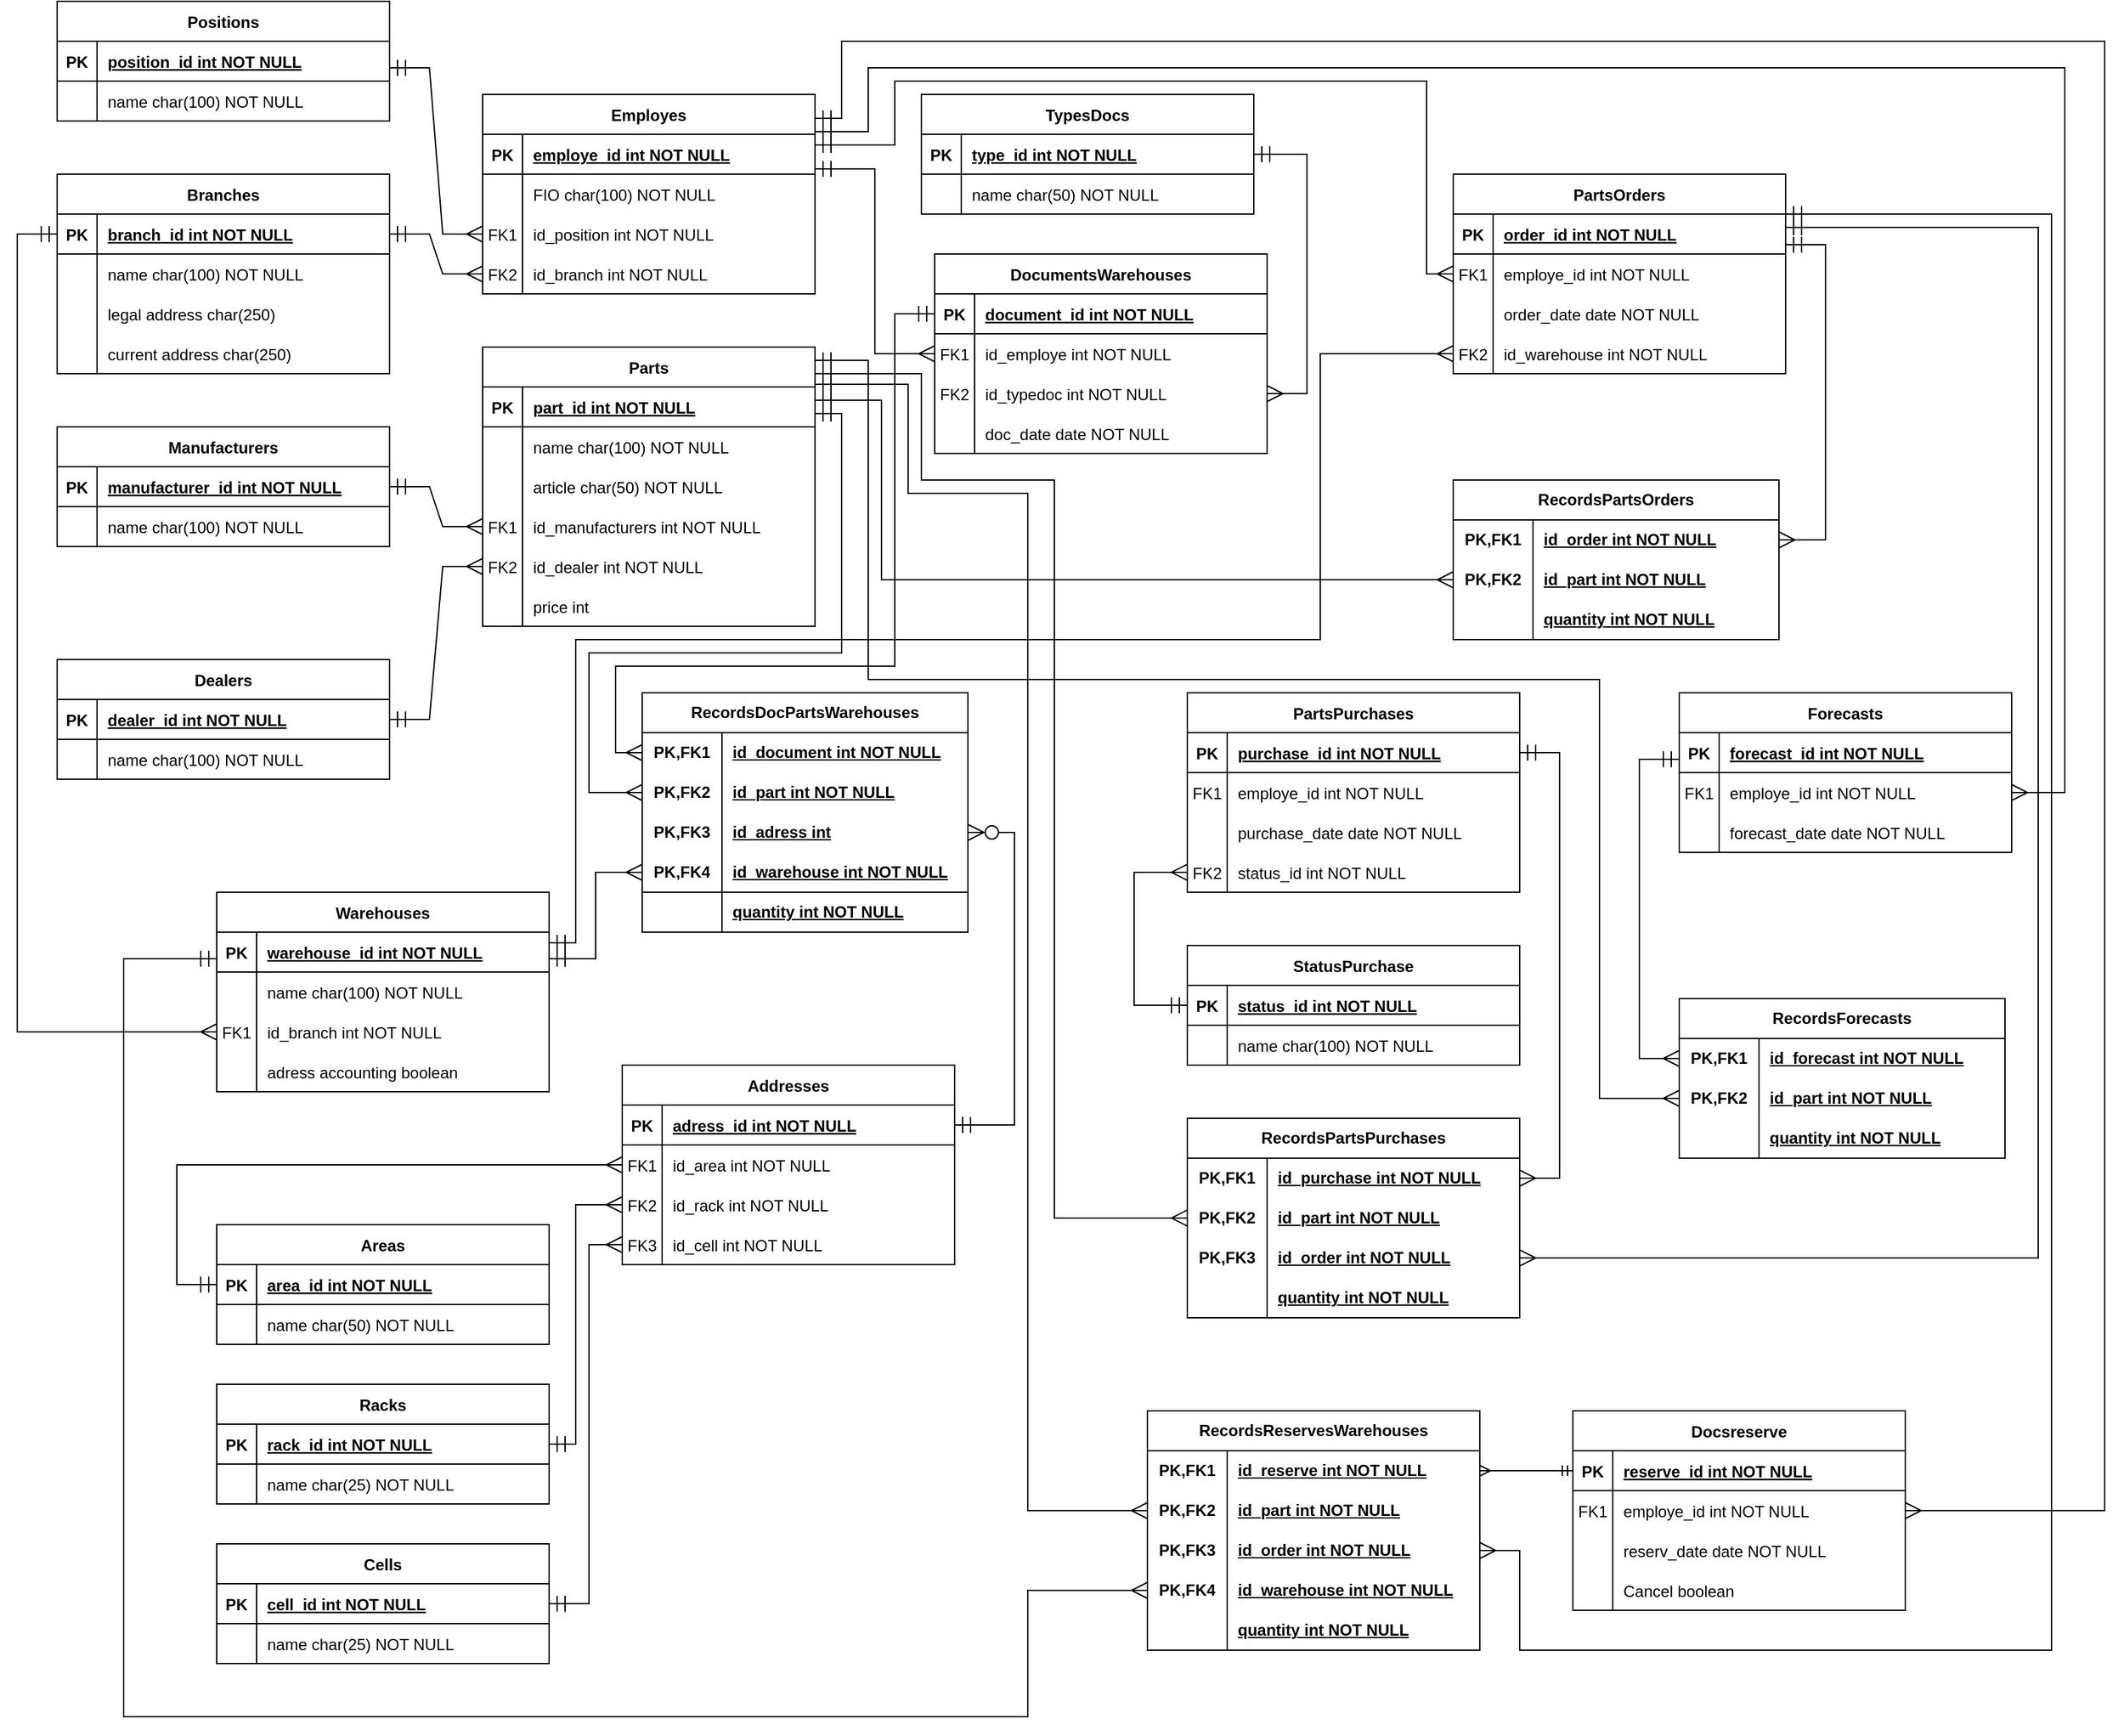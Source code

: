 <mxfile version="21.6.8" type="device">
  <diagram id="R2lEEEUBdFMjLlhIrx00" name="Page-1">
    <mxGraphModel dx="2741" dy="1104" grid="1" gridSize="10" guides="1" tooltips="1" connect="1" arrows="1" fold="1" page="1" pageScale="1" pageWidth="850" pageHeight="1100" math="0" shadow="0" extFonts="Permanent Marker^https://fonts.googleapis.com/css?family=Permanent+Marker">
      <root>
        <mxCell id="0" />
        <mxCell id="1" parent="0" />
        <mxCell id="C-vyLk0tnHw3VtMMgP7b-2" value="PartsOrders" style="shape=table;startSize=30;container=1;collapsible=1;childLayout=tableLayout;fixedRows=1;rowLines=0;fontStyle=1;align=center;resizeLast=1;" parent="1" vertex="1">
          <mxGeometry x="800" y="140" width="250" height="150" as="geometry" />
        </mxCell>
        <mxCell id="C-vyLk0tnHw3VtMMgP7b-3" value="" style="shape=partialRectangle;collapsible=0;dropTarget=0;pointerEvents=0;fillColor=none;points=[[0,0.5],[1,0.5]];portConstraint=eastwest;top=0;left=0;right=0;bottom=1;" parent="C-vyLk0tnHw3VtMMgP7b-2" vertex="1">
          <mxGeometry y="30" width="250" height="30" as="geometry" />
        </mxCell>
        <mxCell id="C-vyLk0tnHw3VtMMgP7b-4" value="PK" style="shape=partialRectangle;overflow=hidden;connectable=0;fillColor=none;top=0;left=0;bottom=0;right=0;fontStyle=1;" parent="C-vyLk0tnHw3VtMMgP7b-3" vertex="1">
          <mxGeometry width="30" height="30" as="geometry">
            <mxRectangle width="30" height="30" as="alternateBounds" />
          </mxGeometry>
        </mxCell>
        <mxCell id="C-vyLk0tnHw3VtMMgP7b-5" value="order_id int NOT NULL " style="shape=partialRectangle;overflow=hidden;connectable=0;fillColor=none;top=0;left=0;bottom=0;right=0;align=left;spacingLeft=6;fontStyle=5;" parent="C-vyLk0tnHw3VtMMgP7b-3" vertex="1">
          <mxGeometry x="30" width="220" height="30" as="geometry">
            <mxRectangle width="220" height="30" as="alternateBounds" />
          </mxGeometry>
        </mxCell>
        <mxCell id="C-vyLk0tnHw3VtMMgP7b-6" value="" style="shape=partialRectangle;collapsible=0;dropTarget=0;pointerEvents=0;fillColor=none;points=[[0,0.5],[1,0.5]];portConstraint=eastwest;top=0;left=0;right=0;bottom=0;" parent="C-vyLk0tnHw3VtMMgP7b-2" vertex="1">
          <mxGeometry y="60" width="250" height="30" as="geometry" />
        </mxCell>
        <mxCell id="C-vyLk0tnHw3VtMMgP7b-7" value="FK1" style="shape=partialRectangle;overflow=hidden;connectable=0;fillColor=none;top=0;left=0;bottom=0;right=0;" parent="C-vyLk0tnHw3VtMMgP7b-6" vertex="1">
          <mxGeometry width="30" height="30" as="geometry">
            <mxRectangle width="30" height="30" as="alternateBounds" />
          </mxGeometry>
        </mxCell>
        <mxCell id="C-vyLk0tnHw3VtMMgP7b-8" value="employe_id int NOT NULL" style="shape=partialRectangle;overflow=hidden;connectable=0;fillColor=none;top=0;left=0;bottom=0;right=0;align=left;spacingLeft=6;" parent="C-vyLk0tnHw3VtMMgP7b-6" vertex="1">
          <mxGeometry x="30" width="220" height="30" as="geometry">
            <mxRectangle width="220" height="30" as="alternateBounds" />
          </mxGeometry>
        </mxCell>
        <mxCell id="C-vyLk0tnHw3VtMMgP7b-9" value="" style="shape=partialRectangle;collapsible=0;dropTarget=0;pointerEvents=0;fillColor=none;points=[[0,0.5],[1,0.5]];portConstraint=eastwest;top=0;left=0;right=0;bottom=0;" parent="C-vyLk0tnHw3VtMMgP7b-2" vertex="1">
          <mxGeometry y="90" width="250" height="30" as="geometry" />
        </mxCell>
        <mxCell id="C-vyLk0tnHw3VtMMgP7b-10" value="" style="shape=partialRectangle;overflow=hidden;connectable=0;fillColor=none;top=0;left=0;bottom=0;right=0;" parent="C-vyLk0tnHw3VtMMgP7b-9" vertex="1">
          <mxGeometry width="30" height="30" as="geometry">
            <mxRectangle width="30" height="30" as="alternateBounds" />
          </mxGeometry>
        </mxCell>
        <mxCell id="C-vyLk0tnHw3VtMMgP7b-11" value="order_date date NOT NULL" style="shape=partialRectangle;overflow=hidden;connectable=0;fillColor=none;top=0;left=0;bottom=0;right=0;align=left;spacingLeft=6;" parent="C-vyLk0tnHw3VtMMgP7b-9" vertex="1">
          <mxGeometry x="30" width="220" height="30" as="geometry">
            <mxRectangle width="220" height="30" as="alternateBounds" />
          </mxGeometry>
        </mxCell>
        <mxCell id="K3jYFZmA_SNX4f-1_Iss-75" style="shape=partialRectangle;collapsible=0;dropTarget=0;pointerEvents=0;fillColor=none;points=[[0,0.5],[1,0.5]];portConstraint=eastwest;top=0;left=0;right=0;bottom=0;" parent="C-vyLk0tnHw3VtMMgP7b-2" vertex="1">
          <mxGeometry y="120" width="250" height="30" as="geometry" />
        </mxCell>
        <mxCell id="K3jYFZmA_SNX4f-1_Iss-76" value="FK2" style="shape=partialRectangle;overflow=hidden;connectable=0;fillColor=none;top=0;left=0;bottom=0;right=0;" parent="K3jYFZmA_SNX4f-1_Iss-75" vertex="1">
          <mxGeometry width="30" height="30" as="geometry">
            <mxRectangle width="30" height="30" as="alternateBounds" />
          </mxGeometry>
        </mxCell>
        <mxCell id="K3jYFZmA_SNX4f-1_Iss-77" value="id_warehouse int NOT NULL" style="shape=partialRectangle;overflow=hidden;connectable=0;fillColor=none;top=0;left=0;bottom=0;right=0;align=left;spacingLeft=6;" parent="K3jYFZmA_SNX4f-1_Iss-75" vertex="1">
          <mxGeometry x="30" width="220" height="30" as="geometry">
            <mxRectangle width="220" height="30" as="alternateBounds" />
          </mxGeometry>
        </mxCell>
        <mxCell id="C-vyLk0tnHw3VtMMgP7b-23" value="Employes" style="shape=table;startSize=30;container=1;collapsible=1;childLayout=tableLayout;fixedRows=1;rowLines=0;fontStyle=1;align=center;resizeLast=1;" parent="1" vertex="1">
          <mxGeometry x="70" y="80" width="250" height="150" as="geometry" />
        </mxCell>
        <mxCell id="C-vyLk0tnHw3VtMMgP7b-24" value="" style="shape=partialRectangle;collapsible=0;dropTarget=0;pointerEvents=0;fillColor=none;points=[[0,0.5],[1,0.5]];portConstraint=eastwest;top=0;left=0;right=0;bottom=1;" parent="C-vyLk0tnHw3VtMMgP7b-23" vertex="1">
          <mxGeometry y="30" width="250" height="30" as="geometry" />
        </mxCell>
        <mxCell id="C-vyLk0tnHw3VtMMgP7b-25" value="PK" style="shape=partialRectangle;overflow=hidden;connectable=0;fillColor=none;top=0;left=0;bottom=0;right=0;fontStyle=1;" parent="C-vyLk0tnHw3VtMMgP7b-24" vertex="1">
          <mxGeometry width="30" height="30" as="geometry">
            <mxRectangle width="30" height="30" as="alternateBounds" />
          </mxGeometry>
        </mxCell>
        <mxCell id="C-vyLk0tnHw3VtMMgP7b-26" value="employe_id int NOT NULL " style="shape=partialRectangle;overflow=hidden;connectable=0;fillColor=none;top=0;left=0;bottom=0;right=0;align=left;spacingLeft=6;fontStyle=5;" parent="C-vyLk0tnHw3VtMMgP7b-24" vertex="1">
          <mxGeometry x="30" width="220" height="30" as="geometry">
            <mxRectangle width="220" height="30" as="alternateBounds" />
          </mxGeometry>
        </mxCell>
        <mxCell id="C-vyLk0tnHw3VtMMgP7b-27" value="" style="shape=partialRectangle;collapsible=0;dropTarget=0;pointerEvents=0;fillColor=none;points=[[0,0.5],[1,0.5]];portConstraint=eastwest;top=0;left=0;right=0;bottom=0;" parent="C-vyLk0tnHw3VtMMgP7b-23" vertex="1">
          <mxGeometry y="60" width="250" height="30" as="geometry" />
        </mxCell>
        <mxCell id="C-vyLk0tnHw3VtMMgP7b-28" value="" style="shape=partialRectangle;overflow=hidden;connectable=0;fillColor=none;top=0;left=0;bottom=0;right=0;" parent="C-vyLk0tnHw3VtMMgP7b-27" vertex="1">
          <mxGeometry width="30" height="30" as="geometry">
            <mxRectangle width="30" height="30" as="alternateBounds" />
          </mxGeometry>
        </mxCell>
        <mxCell id="C-vyLk0tnHw3VtMMgP7b-29" value="FIO char(100) NOT NULL" style="shape=partialRectangle;overflow=hidden;connectable=0;fillColor=none;top=0;left=0;bottom=0;right=0;align=left;spacingLeft=6;" parent="C-vyLk0tnHw3VtMMgP7b-27" vertex="1">
          <mxGeometry x="30" width="220" height="30" as="geometry">
            <mxRectangle width="220" height="30" as="alternateBounds" />
          </mxGeometry>
        </mxCell>
        <mxCell id="bjYtK9XMxaU1EvL-qD9I-1" style="shape=partialRectangle;collapsible=0;dropTarget=0;pointerEvents=0;fillColor=none;points=[[0,0.5],[1,0.5]];portConstraint=eastwest;top=0;left=0;right=0;bottom=0;" parent="C-vyLk0tnHw3VtMMgP7b-23" vertex="1">
          <mxGeometry y="90" width="250" height="30" as="geometry" />
        </mxCell>
        <mxCell id="bjYtK9XMxaU1EvL-qD9I-2" value="FK1" style="shape=partialRectangle;overflow=hidden;connectable=0;fillColor=none;top=0;left=0;bottom=0;right=0;" parent="bjYtK9XMxaU1EvL-qD9I-1" vertex="1">
          <mxGeometry width="30" height="30" as="geometry">
            <mxRectangle width="30" height="30" as="alternateBounds" />
          </mxGeometry>
        </mxCell>
        <mxCell id="bjYtK9XMxaU1EvL-qD9I-3" value="id_position int NOT NULL" style="shape=partialRectangle;overflow=hidden;connectable=0;fillColor=none;top=0;left=0;bottom=0;right=0;align=left;spacingLeft=6;" parent="bjYtK9XMxaU1EvL-qD9I-1" vertex="1">
          <mxGeometry x="30" width="220" height="30" as="geometry">
            <mxRectangle width="220" height="30" as="alternateBounds" />
          </mxGeometry>
        </mxCell>
        <mxCell id="bjYtK9XMxaU1EvL-qD9I-4" style="shape=partialRectangle;collapsible=0;dropTarget=0;pointerEvents=0;fillColor=none;points=[[0,0.5],[1,0.5]];portConstraint=eastwest;top=0;left=0;right=0;bottom=0;" parent="C-vyLk0tnHw3VtMMgP7b-23" vertex="1">
          <mxGeometry y="120" width="250" height="30" as="geometry" />
        </mxCell>
        <mxCell id="bjYtK9XMxaU1EvL-qD9I-5" value="FK2" style="shape=partialRectangle;overflow=hidden;connectable=0;fillColor=none;top=0;left=0;bottom=0;right=0;" parent="bjYtK9XMxaU1EvL-qD9I-4" vertex="1">
          <mxGeometry width="30" height="30" as="geometry">
            <mxRectangle width="30" height="30" as="alternateBounds" />
          </mxGeometry>
        </mxCell>
        <mxCell id="bjYtK9XMxaU1EvL-qD9I-6" value="id_branch int NOT NULL" style="shape=partialRectangle;overflow=hidden;connectable=0;fillColor=none;top=0;left=0;bottom=0;right=0;align=left;spacingLeft=6;" parent="bjYtK9XMxaU1EvL-qD9I-4" vertex="1">
          <mxGeometry x="30" width="220" height="30" as="geometry">
            <mxRectangle width="220" height="30" as="alternateBounds" />
          </mxGeometry>
        </mxCell>
        <mxCell id="bjYtK9XMxaU1EvL-qD9I-7" value="Positions" style="shape=table;startSize=30;container=1;collapsible=1;childLayout=tableLayout;fixedRows=1;rowLines=0;fontStyle=1;align=center;resizeLast=1;" parent="1" vertex="1">
          <mxGeometry x="-250" y="10" width="250" height="90" as="geometry" />
        </mxCell>
        <mxCell id="bjYtK9XMxaU1EvL-qD9I-8" value="" style="shape=partialRectangle;collapsible=0;dropTarget=0;pointerEvents=0;fillColor=none;points=[[0,0.5],[1,0.5]];portConstraint=eastwest;top=0;left=0;right=0;bottom=1;" parent="bjYtK9XMxaU1EvL-qD9I-7" vertex="1">
          <mxGeometry y="30" width="250" height="30" as="geometry" />
        </mxCell>
        <mxCell id="bjYtK9XMxaU1EvL-qD9I-9" value="PK" style="shape=partialRectangle;overflow=hidden;connectable=0;fillColor=none;top=0;left=0;bottom=0;right=0;fontStyle=1;" parent="bjYtK9XMxaU1EvL-qD9I-8" vertex="1">
          <mxGeometry width="30" height="30" as="geometry">
            <mxRectangle width="30" height="30" as="alternateBounds" />
          </mxGeometry>
        </mxCell>
        <mxCell id="bjYtK9XMxaU1EvL-qD9I-10" value="position_id int NOT NULL " style="shape=partialRectangle;overflow=hidden;connectable=0;fillColor=none;top=0;left=0;bottom=0;right=0;align=left;spacingLeft=6;fontStyle=5;" parent="bjYtK9XMxaU1EvL-qD9I-8" vertex="1">
          <mxGeometry x="30" width="220" height="30" as="geometry">
            <mxRectangle width="220" height="30" as="alternateBounds" />
          </mxGeometry>
        </mxCell>
        <mxCell id="bjYtK9XMxaU1EvL-qD9I-11" value="" style="shape=partialRectangle;collapsible=0;dropTarget=0;pointerEvents=0;fillColor=none;points=[[0,0.5],[1,0.5]];portConstraint=eastwest;top=0;left=0;right=0;bottom=0;" parent="bjYtK9XMxaU1EvL-qD9I-7" vertex="1">
          <mxGeometry y="60" width="250" height="30" as="geometry" />
        </mxCell>
        <mxCell id="bjYtK9XMxaU1EvL-qD9I-12" value="" style="shape=partialRectangle;overflow=hidden;connectable=0;fillColor=none;top=0;left=0;bottom=0;right=0;" parent="bjYtK9XMxaU1EvL-qD9I-11" vertex="1">
          <mxGeometry width="30" height="30" as="geometry">
            <mxRectangle width="30" height="30" as="alternateBounds" />
          </mxGeometry>
        </mxCell>
        <mxCell id="bjYtK9XMxaU1EvL-qD9I-13" value="name char(100) NOT NULL" style="shape=partialRectangle;overflow=hidden;connectable=0;fillColor=none;top=0;left=0;bottom=0;right=0;align=left;spacingLeft=6;" parent="bjYtK9XMxaU1EvL-qD9I-11" vertex="1">
          <mxGeometry x="30" width="220" height="30" as="geometry">
            <mxRectangle width="220" height="30" as="alternateBounds" />
          </mxGeometry>
        </mxCell>
        <mxCell id="bjYtK9XMxaU1EvL-qD9I-17" value="Branches" style="shape=table;startSize=30;container=1;collapsible=1;childLayout=tableLayout;fixedRows=1;rowLines=0;fontStyle=1;align=center;resizeLast=1;" parent="1" vertex="1">
          <mxGeometry x="-250" y="140" width="250" height="150" as="geometry" />
        </mxCell>
        <mxCell id="bjYtK9XMxaU1EvL-qD9I-18" value="" style="shape=partialRectangle;collapsible=0;dropTarget=0;pointerEvents=0;fillColor=none;points=[[0,0.5],[1,0.5]];portConstraint=eastwest;top=0;left=0;right=0;bottom=1;" parent="bjYtK9XMxaU1EvL-qD9I-17" vertex="1">
          <mxGeometry y="30" width="250" height="30" as="geometry" />
        </mxCell>
        <mxCell id="bjYtK9XMxaU1EvL-qD9I-19" value="PK" style="shape=partialRectangle;overflow=hidden;connectable=0;fillColor=none;top=0;left=0;bottom=0;right=0;fontStyle=1;" parent="bjYtK9XMxaU1EvL-qD9I-18" vertex="1">
          <mxGeometry width="30" height="30" as="geometry">
            <mxRectangle width="30" height="30" as="alternateBounds" />
          </mxGeometry>
        </mxCell>
        <mxCell id="bjYtK9XMxaU1EvL-qD9I-20" value="branch_id int NOT NULL " style="shape=partialRectangle;overflow=hidden;connectable=0;fillColor=none;top=0;left=0;bottom=0;right=0;align=left;spacingLeft=6;fontStyle=5;" parent="bjYtK9XMxaU1EvL-qD9I-18" vertex="1">
          <mxGeometry x="30" width="220" height="30" as="geometry">
            <mxRectangle width="220" height="30" as="alternateBounds" />
          </mxGeometry>
        </mxCell>
        <mxCell id="bjYtK9XMxaU1EvL-qD9I-21" value="" style="shape=partialRectangle;collapsible=0;dropTarget=0;pointerEvents=0;fillColor=none;points=[[0,0.5],[1,0.5]];portConstraint=eastwest;top=0;left=0;right=0;bottom=0;" parent="bjYtK9XMxaU1EvL-qD9I-17" vertex="1">
          <mxGeometry y="60" width="250" height="30" as="geometry" />
        </mxCell>
        <mxCell id="bjYtK9XMxaU1EvL-qD9I-22" value="" style="shape=partialRectangle;overflow=hidden;connectable=0;fillColor=none;top=0;left=0;bottom=0;right=0;" parent="bjYtK9XMxaU1EvL-qD9I-21" vertex="1">
          <mxGeometry width="30" height="30" as="geometry">
            <mxRectangle width="30" height="30" as="alternateBounds" />
          </mxGeometry>
        </mxCell>
        <mxCell id="bjYtK9XMxaU1EvL-qD9I-23" value="name char(100) NOT NULL" style="shape=partialRectangle;overflow=hidden;connectable=0;fillColor=none;top=0;left=0;bottom=0;right=0;align=left;spacingLeft=6;" parent="bjYtK9XMxaU1EvL-qD9I-21" vertex="1">
          <mxGeometry x="30" width="220" height="30" as="geometry">
            <mxRectangle width="220" height="30" as="alternateBounds" />
          </mxGeometry>
        </mxCell>
        <mxCell id="DvCYBM0iFF7x-aga-4Bl-4" style="shape=partialRectangle;collapsible=0;dropTarget=0;pointerEvents=0;fillColor=none;points=[[0,0.5],[1,0.5]];portConstraint=eastwest;top=0;left=0;right=0;bottom=0;" parent="bjYtK9XMxaU1EvL-qD9I-17" vertex="1">
          <mxGeometry y="90" width="250" height="30" as="geometry" />
        </mxCell>
        <mxCell id="DvCYBM0iFF7x-aga-4Bl-5" style="shape=partialRectangle;overflow=hidden;connectable=0;fillColor=none;top=0;left=0;bottom=0;right=0;" parent="DvCYBM0iFF7x-aga-4Bl-4" vertex="1">
          <mxGeometry width="30" height="30" as="geometry">
            <mxRectangle width="30" height="30" as="alternateBounds" />
          </mxGeometry>
        </mxCell>
        <mxCell id="DvCYBM0iFF7x-aga-4Bl-6" value="legal address char(250)" style="shape=partialRectangle;overflow=hidden;connectable=0;fillColor=none;top=0;left=0;bottom=0;right=0;align=left;spacingLeft=6;" parent="DvCYBM0iFF7x-aga-4Bl-4" vertex="1">
          <mxGeometry x="30" width="220" height="30" as="geometry">
            <mxRectangle width="220" height="30" as="alternateBounds" />
          </mxGeometry>
        </mxCell>
        <mxCell id="DvCYBM0iFF7x-aga-4Bl-1" style="shape=partialRectangle;collapsible=0;dropTarget=0;pointerEvents=0;fillColor=none;points=[[0,0.5],[1,0.5]];portConstraint=eastwest;top=0;left=0;right=0;bottom=0;" parent="bjYtK9XMxaU1EvL-qD9I-17" vertex="1">
          <mxGeometry y="120" width="250" height="30" as="geometry" />
        </mxCell>
        <mxCell id="DvCYBM0iFF7x-aga-4Bl-2" style="shape=partialRectangle;overflow=hidden;connectable=0;fillColor=none;top=0;left=0;bottom=0;right=0;" parent="DvCYBM0iFF7x-aga-4Bl-1" vertex="1">
          <mxGeometry width="30" height="30" as="geometry">
            <mxRectangle width="30" height="30" as="alternateBounds" />
          </mxGeometry>
        </mxCell>
        <mxCell id="DvCYBM0iFF7x-aga-4Bl-3" value="current address char(250) " style="shape=partialRectangle;overflow=hidden;connectable=0;fillColor=none;top=0;left=0;bottom=0;right=0;align=left;spacingLeft=6;" parent="DvCYBM0iFF7x-aga-4Bl-1" vertex="1">
          <mxGeometry x="30" width="220" height="30" as="geometry">
            <mxRectangle width="220" height="30" as="alternateBounds" />
          </mxGeometry>
        </mxCell>
        <mxCell id="-VWwHbJHO2wMdMNhacn--2" value="" style="edgeStyle=entityRelationEdgeStyle;fontSize=12;html=1;endArrow=ERmany;rounded=0;entryX=0;entryY=0.5;entryDx=0;entryDy=0;endSize=10;startSize=10;startArrow=ERmandOne;startFill=0;endFill=0;" parent="1" target="bjYtK9XMxaU1EvL-qD9I-1" edge="1">
          <mxGeometry width="100" height="100" relative="1" as="geometry">
            <mxPoint y="60" as="sourcePoint" />
            <mxPoint x="100" y="-40" as="targetPoint" />
          </mxGeometry>
        </mxCell>
        <mxCell id="-VWwHbJHO2wMdMNhacn--3" value="" style="edgeStyle=entityRelationEdgeStyle;fontSize=12;html=1;endArrow=ERmany;rounded=0;entryX=0;entryY=0.5;entryDx=0;entryDy=0;exitX=1;exitY=0.5;exitDx=0;exitDy=0;endSize=10;startSize=10;startArrow=ERmandOne;startFill=0;endFill=0;" parent="1" source="bjYtK9XMxaU1EvL-qD9I-18" target="bjYtK9XMxaU1EvL-qD9I-4" edge="1">
          <mxGeometry width="100" height="100" relative="1" as="geometry">
            <mxPoint x="-30" y="310" as="sourcePoint" />
            <mxPoint x="70" y="210" as="targetPoint" />
          </mxGeometry>
        </mxCell>
        <mxCell id="-VWwHbJHO2wMdMNhacn--4" value="Parts" style="shape=table;startSize=30;container=1;collapsible=1;childLayout=tableLayout;fixedRows=1;rowLines=0;fontStyle=1;align=center;resizeLast=1;" parent="1" vertex="1">
          <mxGeometry x="70" y="270" width="250" height="210" as="geometry" />
        </mxCell>
        <mxCell id="-VWwHbJHO2wMdMNhacn--5" value="" style="shape=partialRectangle;collapsible=0;dropTarget=0;pointerEvents=0;fillColor=none;points=[[0,0.5],[1,0.5]];portConstraint=eastwest;top=0;left=0;right=0;bottom=1;" parent="-VWwHbJHO2wMdMNhacn--4" vertex="1">
          <mxGeometry y="30" width="250" height="30" as="geometry" />
        </mxCell>
        <mxCell id="-VWwHbJHO2wMdMNhacn--6" value="PK" style="shape=partialRectangle;overflow=hidden;connectable=0;fillColor=none;top=0;left=0;bottom=0;right=0;fontStyle=1;" parent="-VWwHbJHO2wMdMNhacn--5" vertex="1">
          <mxGeometry width="30" height="30" as="geometry">
            <mxRectangle width="30" height="30" as="alternateBounds" />
          </mxGeometry>
        </mxCell>
        <mxCell id="-VWwHbJHO2wMdMNhacn--7" value="part_id int NOT NULL " style="shape=partialRectangle;overflow=hidden;connectable=0;fillColor=none;top=0;left=0;bottom=0;right=0;align=left;spacingLeft=6;fontStyle=5;" parent="-VWwHbJHO2wMdMNhacn--5" vertex="1">
          <mxGeometry x="30" width="220" height="30" as="geometry">
            <mxRectangle width="220" height="30" as="alternateBounds" />
          </mxGeometry>
        </mxCell>
        <mxCell id="-VWwHbJHO2wMdMNhacn--8" value="" style="shape=partialRectangle;collapsible=0;dropTarget=0;pointerEvents=0;fillColor=none;points=[[0,0.5],[1,0.5]];portConstraint=eastwest;top=0;left=0;right=0;bottom=0;" parent="-VWwHbJHO2wMdMNhacn--4" vertex="1">
          <mxGeometry y="60" width="250" height="30" as="geometry" />
        </mxCell>
        <mxCell id="-VWwHbJHO2wMdMNhacn--9" value="" style="shape=partialRectangle;overflow=hidden;connectable=0;fillColor=none;top=0;left=0;bottom=0;right=0;" parent="-VWwHbJHO2wMdMNhacn--8" vertex="1">
          <mxGeometry width="30" height="30" as="geometry">
            <mxRectangle width="30" height="30" as="alternateBounds" />
          </mxGeometry>
        </mxCell>
        <mxCell id="-VWwHbJHO2wMdMNhacn--10" value="name char(100) NOT NULL" style="shape=partialRectangle;overflow=hidden;connectable=0;fillColor=none;top=0;left=0;bottom=0;right=0;align=left;spacingLeft=6;" parent="-VWwHbJHO2wMdMNhacn--8" vertex="1">
          <mxGeometry x="30" width="220" height="30" as="geometry">
            <mxRectangle width="220" height="30" as="alternateBounds" />
          </mxGeometry>
        </mxCell>
        <mxCell id="-VWwHbJHO2wMdMNhacn--17" style="shape=partialRectangle;collapsible=0;dropTarget=0;pointerEvents=0;fillColor=none;points=[[0,0.5],[1,0.5]];portConstraint=eastwest;top=0;left=0;right=0;bottom=0;" parent="-VWwHbJHO2wMdMNhacn--4" vertex="1">
          <mxGeometry y="90" width="250" height="30" as="geometry" />
        </mxCell>
        <mxCell id="-VWwHbJHO2wMdMNhacn--18" style="shape=partialRectangle;overflow=hidden;connectable=0;fillColor=none;top=0;left=0;bottom=0;right=0;" parent="-VWwHbJHO2wMdMNhacn--17" vertex="1">
          <mxGeometry width="30" height="30" as="geometry">
            <mxRectangle width="30" height="30" as="alternateBounds" />
          </mxGeometry>
        </mxCell>
        <mxCell id="-VWwHbJHO2wMdMNhacn--19" value="article char(50) NOT NULL" style="shape=partialRectangle;overflow=hidden;connectable=0;fillColor=none;top=0;left=0;bottom=0;right=0;align=left;spacingLeft=6;" parent="-VWwHbJHO2wMdMNhacn--17" vertex="1">
          <mxGeometry x="30" width="220" height="30" as="geometry">
            <mxRectangle width="220" height="30" as="alternateBounds" />
          </mxGeometry>
        </mxCell>
        <mxCell id="-VWwHbJHO2wMdMNhacn--11" style="shape=partialRectangle;collapsible=0;dropTarget=0;pointerEvents=0;fillColor=none;points=[[0,0.5],[1,0.5]];portConstraint=eastwest;top=0;left=0;right=0;bottom=0;" parent="-VWwHbJHO2wMdMNhacn--4" vertex="1">
          <mxGeometry y="120" width="250" height="30" as="geometry" />
        </mxCell>
        <mxCell id="-VWwHbJHO2wMdMNhacn--12" value="FK1" style="shape=partialRectangle;overflow=hidden;connectable=0;fillColor=none;top=0;left=0;bottom=0;right=0;" parent="-VWwHbJHO2wMdMNhacn--11" vertex="1">
          <mxGeometry width="30" height="30" as="geometry">
            <mxRectangle width="30" height="30" as="alternateBounds" />
          </mxGeometry>
        </mxCell>
        <mxCell id="-VWwHbJHO2wMdMNhacn--13" value="id_manufacturers int NOT NULL" style="shape=partialRectangle;overflow=hidden;connectable=0;fillColor=none;top=0;left=0;bottom=0;right=0;align=left;spacingLeft=6;" parent="-VWwHbJHO2wMdMNhacn--11" vertex="1">
          <mxGeometry x="30" width="220" height="30" as="geometry">
            <mxRectangle width="220" height="30" as="alternateBounds" />
          </mxGeometry>
        </mxCell>
        <mxCell id="-VWwHbJHO2wMdMNhacn--14" style="shape=partialRectangle;collapsible=0;dropTarget=0;pointerEvents=0;fillColor=none;points=[[0,0.5],[1,0.5]];portConstraint=eastwest;top=0;left=0;right=0;bottom=0;" parent="-VWwHbJHO2wMdMNhacn--4" vertex="1">
          <mxGeometry y="150" width="250" height="30" as="geometry" />
        </mxCell>
        <mxCell id="-VWwHbJHO2wMdMNhacn--15" value="FK2" style="shape=partialRectangle;overflow=hidden;connectable=0;fillColor=none;top=0;left=0;bottom=0;right=0;" parent="-VWwHbJHO2wMdMNhacn--14" vertex="1">
          <mxGeometry width="30" height="30" as="geometry">
            <mxRectangle width="30" height="30" as="alternateBounds" />
          </mxGeometry>
        </mxCell>
        <mxCell id="-VWwHbJHO2wMdMNhacn--16" value="id_dealer int NOT NULL" style="shape=partialRectangle;overflow=hidden;connectable=0;fillColor=none;top=0;left=0;bottom=0;right=0;align=left;spacingLeft=6;" parent="-VWwHbJHO2wMdMNhacn--14" vertex="1">
          <mxGeometry x="30" width="220" height="30" as="geometry">
            <mxRectangle width="220" height="30" as="alternateBounds" />
          </mxGeometry>
        </mxCell>
        <mxCell id="-VWwHbJHO2wMdMNhacn--36" style="shape=partialRectangle;collapsible=0;dropTarget=0;pointerEvents=0;fillColor=none;points=[[0,0.5],[1,0.5]];portConstraint=eastwest;top=0;left=0;right=0;bottom=0;" parent="-VWwHbJHO2wMdMNhacn--4" vertex="1">
          <mxGeometry y="180" width="250" height="30" as="geometry" />
        </mxCell>
        <mxCell id="-VWwHbJHO2wMdMNhacn--37" style="shape=partialRectangle;overflow=hidden;connectable=0;fillColor=none;top=0;left=0;bottom=0;right=0;" parent="-VWwHbJHO2wMdMNhacn--36" vertex="1">
          <mxGeometry width="30" height="30" as="geometry">
            <mxRectangle width="30" height="30" as="alternateBounds" />
          </mxGeometry>
        </mxCell>
        <mxCell id="-VWwHbJHO2wMdMNhacn--38" value="price int " style="shape=partialRectangle;overflow=hidden;connectable=0;fillColor=none;top=0;left=0;bottom=0;right=0;align=left;spacingLeft=6;" parent="-VWwHbJHO2wMdMNhacn--36" vertex="1">
          <mxGeometry x="30" width="220" height="30" as="geometry">
            <mxRectangle width="220" height="30" as="alternateBounds" />
          </mxGeometry>
        </mxCell>
        <mxCell id="-VWwHbJHO2wMdMNhacn--20" value="Manufacturers" style="shape=table;startSize=30;container=1;collapsible=1;childLayout=tableLayout;fixedRows=1;rowLines=0;fontStyle=1;align=center;resizeLast=1;" parent="1" vertex="1">
          <mxGeometry x="-250" y="330" width="250" height="90" as="geometry" />
        </mxCell>
        <mxCell id="-VWwHbJHO2wMdMNhacn--21" value="" style="shape=partialRectangle;collapsible=0;dropTarget=0;pointerEvents=0;fillColor=none;points=[[0,0.5],[1,0.5]];portConstraint=eastwest;top=0;left=0;right=0;bottom=1;" parent="-VWwHbJHO2wMdMNhacn--20" vertex="1">
          <mxGeometry y="30" width="250" height="30" as="geometry" />
        </mxCell>
        <mxCell id="-VWwHbJHO2wMdMNhacn--22" value="PK" style="shape=partialRectangle;overflow=hidden;connectable=0;fillColor=none;top=0;left=0;bottom=0;right=0;fontStyle=1;" parent="-VWwHbJHO2wMdMNhacn--21" vertex="1">
          <mxGeometry width="30" height="30" as="geometry">
            <mxRectangle width="30" height="30" as="alternateBounds" />
          </mxGeometry>
        </mxCell>
        <mxCell id="-VWwHbJHO2wMdMNhacn--23" value="manufacturer_id int NOT NULL " style="shape=partialRectangle;overflow=hidden;connectable=0;fillColor=none;top=0;left=0;bottom=0;right=0;align=left;spacingLeft=6;fontStyle=5;" parent="-VWwHbJHO2wMdMNhacn--21" vertex="1">
          <mxGeometry x="30" width="220" height="30" as="geometry">
            <mxRectangle width="220" height="30" as="alternateBounds" />
          </mxGeometry>
        </mxCell>
        <mxCell id="-VWwHbJHO2wMdMNhacn--24" value="" style="shape=partialRectangle;collapsible=0;dropTarget=0;pointerEvents=0;fillColor=none;points=[[0,0.5],[1,0.5]];portConstraint=eastwest;top=0;left=0;right=0;bottom=0;" parent="-VWwHbJHO2wMdMNhacn--20" vertex="1">
          <mxGeometry y="60" width="250" height="30" as="geometry" />
        </mxCell>
        <mxCell id="-VWwHbJHO2wMdMNhacn--25" value="" style="shape=partialRectangle;overflow=hidden;connectable=0;fillColor=none;top=0;left=0;bottom=0;right=0;" parent="-VWwHbJHO2wMdMNhacn--24" vertex="1">
          <mxGeometry width="30" height="30" as="geometry">
            <mxRectangle width="30" height="30" as="alternateBounds" />
          </mxGeometry>
        </mxCell>
        <mxCell id="-VWwHbJHO2wMdMNhacn--26" value="name char(100) NOT NULL" style="shape=partialRectangle;overflow=hidden;connectable=0;fillColor=none;top=0;left=0;bottom=0;right=0;align=left;spacingLeft=6;" parent="-VWwHbJHO2wMdMNhacn--24" vertex="1">
          <mxGeometry x="30" width="220" height="30" as="geometry">
            <mxRectangle width="220" height="30" as="alternateBounds" />
          </mxGeometry>
        </mxCell>
        <mxCell id="-VWwHbJHO2wMdMNhacn--27" value="Dealers" style="shape=table;startSize=30;container=1;collapsible=1;childLayout=tableLayout;fixedRows=1;rowLines=0;fontStyle=1;align=center;resizeLast=1;" parent="1" vertex="1">
          <mxGeometry x="-250" y="505" width="250" height="90" as="geometry" />
        </mxCell>
        <mxCell id="-VWwHbJHO2wMdMNhacn--28" value="" style="shape=partialRectangle;collapsible=0;dropTarget=0;pointerEvents=0;fillColor=none;points=[[0,0.5],[1,0.5]];portConstraint=eastwest;top=0;left=0;right=0;bottom=1;" parent="-VWwHbJHO2wMdMNhacn--27" vertex="1">
          <mxGeometry y="30" width="250" height="30" as="geometry" />
        </mxCell>
        <mxCell id="-VWwHbJHO2wMdMNhacn--29" value="PK" style="shape=partialRectangle;overflow=hidden;connectable=0;fillColor=none;top=0;left=0;bottom=0;right=0;fontStyle=1;" parent="-VWwHbJHO2wMdMNhacn--28" vertex="1">
          <mxGeometry width="30" height="30" as="geometry">
            <mxRectangle width="30" height="30" as="alternateBounds" />
          </mxGeometry>
        </mxCell>
        <mxCell id="-VWwHbJHO2wMdMNhacn--30" value="dealer_id int NOT NULL " style="shape=partialRectangle;overflow=hidden;connectable=0;fillColor=none;top=0;left=0;bottom=0;right=0;align=left;spacingLeft=6;fontStyle=5;" parent="-VWwHbJHO2wMdMNhacn--28" vertex="1">
          <mxGeometry x="30" width="220" height="30" as="geometry">
            <mxRectangle width="220" height="30" as="alternateBounds" />
          </mxGeometry>
        </mxCell>
        <mxCell id="-VWwHbJHO2wMdMNhacn--31" value="" style="shape=partialRectangle;collapsible=0;dropTarget=0;pointerEvents=0;fillColor=none;points=[[0,0.5],[1,0.5]];portConstraint=eastwest;top=0;left=0;right=0;bottom=0;" parent="-VWwHbJHO2wMdMNhacn--27" vertex="1">
          <mxGeometry y="60" width="250" height="30" as="geometry" />
        </mxCell>
        <mxCell id="-VWwHbJHO2wMdMNhacn--32" value="" style="shape=partialRectangle;overflow=hidden;connectable=0;fillColor=none;top=0;left=0;bottom=0;right=0;" parent="-VWwHbJHO2wMdMNhacn--31" vertex="1">
          <mxGeometry width="30" height="30" as="geometry">
            <mxRectangle width="30" height="30" as="alternateBounds" />
          </mxGeometry>
        </mxCell>
        <mxCell id="-VWwHbJHO2wMdMNhacn--33" value="name char(100) NOT NULL" style="shape=partialRectangle;overflow=hidden;connectable=0;fillColor=none;top=0;left=0;bottom=0;right=0;align=left;spacingLeft=6;" parent="-VWwHbJHO2wMdMNhacn--31" vertex="1">
          <mxGeometry x="30" width="220" height="30" as="geometry">
            <mxRectangle width="220" height="30" as="alternateBounds" />
          </mxGeometry>
        </mxCell>
        <mxCell id="-VWwHbJHO2wMdMNhacn--34" value="" style="edgeStyle=entityRelationEdgeStyle;fontSize=12;html=1;endArrow=ERmany;rounded=0;exitX=1;exitY=0.5;exitDx=0;exitDy=0;entryX=0;entryY=0.5;entryDx=0;entryDy=0;endSize=10;startSize=10;startArrow=ERmandOne;startFill=0;endFill=0;" parent="1" source="-VWwHbJHO2wMdMNhacn--21" target="-VWwHbJHO2wMdMNhacn--11" edge="1">
          <mxGeometry width="100" height="100" relative="1" as="geometry">
            <mxPoint x="-30" y="640" as="sourcePoint" />
            <mxPoint x="80" y="540" as="targetPoint" />
            <Array as="points">
              <mxPoint x="-40" y="580" />
            </Array>
          </mxGeometry>
        </mxCell>
        <mxCell id="-VWwHbJHO2wMdMNhacn--35" value="" style="edgeStyle=entityRelationEdgeStyle;fontSize=12;html=1;endArrow=ERmany;rounded=0;entryX=0;entryY=0.5;entryDx=0;entryDy=0;exitX=1;exitY=0.5;exitDx=0;exitDy=0;endSize=10;startSize=10;startArrow=ERmandOne;startFill=0;endFill=0;" parent="1" source="-VWwHbJHO2wMdMNhacn--28" target="-VWwHbJHO2wMdMNhacn--14" edge="1">
          <mxGeometry width="100" height="100" relative="1" as="geometry">
            <mxPoint x="-30" y="670" as="sourcePoint" />
            <mxPoint x="70" y="570" as="targetPoint" />
            <Array as="points">
              <mxPoint x="-30" y="690" />
            </Array>
          </mxGeometry>
        </mxCell>
        <mxCell id="-VWwHbJHO2wMdMNhacn--39" value="Warehouses" style="shape=table;startSize=30;container=1;collapsible=1;childLayout=tableLayout;fixedRows=1;rowLines=0;fontStyle=1;align=center;resizeLast=1;" parent="1" vertex="1">
          <mxGeometry x="-130" y="680" width="250" height="150" as="geometry" />
        </mxCell>
        <mxCell id="-VWwHbJHO2wMdMNhacn--40" value="" style="shape=partialRectangle;collapsible=0;dropTarget=0;pointerEvents=0;fillColor=none;points=[[0,0.5],[1,0.5]];portConstraint=eastwest;top=0;left=0;right=0;bottom=1;" parent="-VWwHbJHO2wMdMNhacn--39" vertex="1">
          <mxGeometry y="30" width="250" height="30" as="geometry" />
        </mxCell>
        <mxCell id="-VWwHbJHO2wMdMNhacn--41" value="PK" style="shape=partialRectangle;overflow=hidden;connectable=0;fillColor=none;top=0;left=0;bottom=0;right=0;fontStyle=1;" parent="-VWwHbJHO2wMdMNhacn--40" vertex="1">
          <mxGeometry width="30" height="30" as="geometry">
            <mxRectangle width="30" height="30" as="alternateBounds" />
          </mxGeometry>
        </mxCell>
        <mxCell id="-VWwHbJHO2wMdMNhacn--42" value="warehouse_id int NOT NULL " style="shape=partialRectangle;overflow=hidden;connectable=0;fillColor=none;top=0;left=0;bottom=0;right=0;align=left;spacingLeft=6;fontStyle=5;" parent="-VWwHbJHO2wMdMNhacn--40" vertex="1">
          <mxGeometry x="30" width="220" height="30" as="geometry">
            <mxRectangle width="220" height="30" as="alternateBounds" />
          </mxGeometry>
        </mxCell>
        <mxCell id="-VWwHbJHO2wMdMNhacn--43" value="" style="shape=partialRectangle;collapsible=0;dropTarget=0;pointerEvents=0;fillColor=none;points=[[0,0.5],[1,0.5]];portConstraint=eastwest;top=0;left=0;right=0;bottom=0;" parent="-VWwHbJHO2wMdMNhacn--39" vertex="1">
          <mxGeometry y="60" width="250" height="30" as="geometry" />
        </mxCell>
        <mxCell id="-VWwHbJHO2wMdMNhacn--44" value="" style="shape=partialRectangle;overflow=hidden;connectable=0;fillColor=none;top=0;left=0;bottom=0;right=0;" parent="-VWwHbJHO2wMdMNhacn--43" vertex="1">
          <mxGeometry width="30" height="30" as="geometry">
            <mxRectangle width="30" height="30" as="alternateBounds" />
          </mxGeometry>
        </mxCell>
        <mxCell id="-VWwHbJHO2wMdMNhacn--45" value="name char(100) NOT NULL" style="shape=partialRectangle;overflow=hidden;connectable=0;fillColor=none;top=0;left=0;bottom=0;right=0;align=left;spacingLeft=6;" parent="-VWwHbJHO2wMdMNhacn--43" vertex="1">
          <mxGeometry x="30" width="220" height="30" as="geometry">
            <mxRectangle width="220" height="30" as="alternateBounds" />
          </mxGeometry>
        </mxCell>
        <mxCell id="-VWwHbJHO2wMdMNhacn--46" style="shape=partialRectangle;collapsible=0;dropTarget=0;pointerEvents=0;fillColor=none;points=[[0,0.5],[1,0.5]];portConstraint=eastwest;top=0;left=0;right=0;bottom=0;" parent="-VWwHbJHO2wMdMNhacn--39" vertex="1">
          <mxGeometry y="90" width="250" height="30" as="geometry" />
        </mxCell>
        <mxCell id="-VWwHbJHO2wMdMNhacn--47" value="FK1" style="shape=partialRectangle;overflow=hidden;connectable=0;fillColor=none;top=0;left=0;bottom=0;right=0;" parent="-VWwHbJHO2wMdMNhacn--46" vertex="1">
          <mxGeometry width="30" height="30" as="geometry">
            <mxRectangle width="30" height="30" as="alternateBounds" />
          </mxGeometry>
        </mxCell>
        <mxCell id="-VWwHbJHO2wMdMNhacn--48" value="id_branch int NOT NULL" style="shape=partialRectangle;overflow=hidden;connectable=0;fillColor=none;top=0;left=0;bottom=0;right=0;align=left;spacingLeft=6;" parent="-VWwHbJHO2wMdMNhacn--46" vertex="1">
          <mxGeometry x="30" width="220" height="30" as="geometry">
            <mxRectangle width="220" height="30" as="alternateBounds" />
          </mxGeometry>
        </mxCell>
        <mxCell id="-VWwHbJHO2wMdMNhacn--49" style="shape=partialRectangle;collapsible=0;dropTarget=0;pointerEvents=0;fillColor=none;points=[[0,0.5],[1,0.5]];portConstraint=eastwest;top=0;left=0;right=0;bottom=0;" parent="-VWwHbJHO2wMdMNhacn--39" vertex="1">
          <mxGeometry y="120" width="250" height="30" as="geometry" />
        </mxCell>
        <mxCell id="-VWwHbJHO2wMdMNhacn--50" value="" style="shape=partialRectangle;overflow=hidden;connectable=0;fillColor=none;top=0;left=0;bottom=0;right=0;" parent="-VWwHbJHO2wMdMNhacn--49" vertex="1">
          <mxGeometry width="30" height="30" as="geometry">
            <mxRectangle width="30" height="30" as="alternateBounds" />
          </mxGeometry>
        </mxCell>
        <mxCell id="-VWwHbJHO2wMdMNhacn--51" value="adress accounting boolean" style="shape=partialRectangle;overflow=hidden;connectable=0;fillColor=none;top=0;left=0;bottom=0;right=0;align=left;spacingLeft=6;" parent="-VWwHbJHO2wMdMNhacn--49" vertex="1">
          <mxGeometry x="30" width="220" height="30" as="geometry">
            <mxRectangle width="220" height="30" as="alternateBounds" />
          </mxGeometry>
        </mxCell>
        <mxCell id="-VWwHbJHO2wMdMNhacn--52" value="" style="edgeStyle=orthogonalEdgeStyle;fontSize=12;html=1;endArrow=ERmany;rounded=0;exitX=0;exitY=0.5;exitDx=0;exitDy=0;entryX=0;entryY=0.5;entryDx=0;entryDy=0;endSize=10;startSize=10;startArrow=ERmandOne;startFill=0;endFill=0;" parent="1" source="bjYtK9XMxaU1EvL-qD9I-18" target="-VWwHbJHO2wMdMNhacn--46" edge="1">
          <mxGeometry width="100" height="100" relative="1" as="geometry">
            <mxPoint x="-30" y="850" as="sourcePoint" />
            <mxPoint x="-180" y="800" as="targetPoint" />
            <Array as="points">
              <mxPoint x="-280" y="185" />
              <mxPoint x="-280" y="785" />
            </Array>
          </mxGeometry>
        </mxCell>
        <mxCell id="-VWwHbJHO2wMdMNhacn--77" value="Addresses" style="shape=table;startSize=30;container=1;collapsible=1;childLayout=tableLayout;fixedRows=1;rowLines=0;fontStyle=1;align=center;resizeLast=1;" parent="1" vertex="1">
          <mxGeometry x="175" y="810" width="250" height="150" as="geometry" />
        </mxCell>
        <mxCell id="-VWwHbJHO2wMdMNhacn--78" value="" style="shape=partialRectangle;collapsible=0;dropTarget=0;pointerEvents=0;fillColor=none;points=[[0,0.5],[1,0.5]];portConstraint=eastwest;top=0;left=0;right=0;bottom=1;" parent="-VWwHbJHO2wMdMNhacn--77" vertex="1">
          <mxGeometry y="30" width="250" height="30" as="geometry" />
        </mxCell>
        <mxCell id="-VWwHbJHO2wMdMNhacn--79" value="PK" style="shape=partialRectangle;overflow=hidden;connectable=0;fillColor=none;top=0;left=0;bottom=0;right=0;fontStyle=1;" parent="-VWwHbJHO2wMdMNhacn--78" vertex="1">
          <mxGeometry width="30" height="30" as="geometry">
            <mxRectangle width="30" height="30" as="alternateBounds" />
          </mxGeometry>
        </mxCell>
        <mxCell id="-VWwHbJHO2wMdMNhacn--80" value="adress_id int NOT NULL " style="shape=partialRectangle;overflow=hidden;connectable=0;fillColor=none;top=0;left=0;bottom=0;right=0;align=left;spacingLeft=6;fontStyle=5;" parent="-VWwHbJHO2wMdMNhacn--78" vertex="1">
          <mxGeometry x="30" width="220" height="30" as="geometry">
            <mxRectangle width="220" height="30" as="alternateBounds" />
          </mxGeometry>
        </mxCell>
        <mxCell id="-VWwHbJHO2wMdMNhacn--113" value="" style="shape=partialRectangle;collapsible=0;dropTarget=0;pointerEvents=0;fillColor=none;points=[[0,0.5],[1,0.5]];portConstraint=eastwest;top=0;left=0;right=0;bottom=0;" parent="-VWwHbJHO2wMdMNhacn--77" vertex="1">
          <mxGeometry y="60" width="250" height="30" as="geometry" />
        </mxCell>
        <mxCell id="-VWwHbJHO2wMdMNhacn--114" value="FK1" style="shape=partialRectangle;overflow=hidden;connectable=0;fillColor=none;top=0;left=0;bottom=0;right=0;" parent="-VWwHbJHO2wMdMNhacn--113" vertex="1">
          <mxGeometry width="30" height="30" as="geometry">
            <mxRectangle width="30" height="30" as="alternateBounds" />
          </mxGeometry>
        </mxCell>
        <mxCell id="-VWwHbJHO2wMdMNhacn--115" value="id_area int NOT NULL" style="shape=partialRectangle;overflow=hidden;connectable=0;fillColor=none;top=0;left=0;bottom=0;right=0;align=left;spacingLeft=6;" parent="-VWwHbJHO2wMdMNhacn--113" vertex="1">
          <mxGeometry x="30" width="220" height="30" as="geometry">
            <mxRectangle width="220" height="30" as="alternateBounds" />
          </mxGeometry>
        </mxCell>
        <mxCell id="-VWwHbJHO2wMdMNhacn--84" style="shape=partialRectangle;collapsible=0;dropTarget=0;pointerEvents=0;fillColor=none;points=[[0,0.5],[1,0.5]];portConstraint=eastwest;top=0;left=0;right=0;bottom=0;" parent="-VWwHbJHO2wMdMNhacn--77" vertex="1">
          <mxGeometry y="90" width="250" height="30" as="geometry" />
        </mxCell>
        <mxCell id="-VWwHbJHO2wMdMNhacn--85" value="FK2" style="shape=partialRectangle;overflow=hidden;connectable=0;fillColor=none;top=0;left=0;bottom=0;right=0;" parent="-VWwHbJHO2wMdMNhacn--84" vertex="1">
          <mxGeometry width="30" height="30" as="geometry">
            <mxRectangle width="30" height="30" as="alternateBounds" />
          </mxGeometry>
        </mxCell>
        <mxCell id="-VWwHbJHO2wMdMNhacn--86" value="id_rack int NOT NULL" style="shape=partialRectangle;overflow=hidden;connectable=0;fillColor=none;top=0;left=0;bottom=0;right=0;align=left;spacingLeft=6;" parent="-VWwHbJHO2wMdMNhacn--84" vertex="1">
          <mxGeometry x="30" width="220" height="30" as="geometry">
            <mxRectangle width="220" height="30" as="alternateBounds" />
          </mxGeometry>
        </mxCell>
        <mxCell id="-VWwHbJHO2wMdMNhacn--87" style="shape=partialRectangle;collapsible=0;dropTarget=0;pointerEvents=0;fillColor=none;points=[[0,0.5],[1,0.5]];portConstraint=eastwest;top=0;left=0;right=0;bottom=0;" parent="-VWwHbJHO2wMdMNhacn--77" vertex="1">
          <mxGeometry y="120" width="250" height="30" as="geometry" />
        </mxCell>
        <mxCell id="-VWwHbJHO2wMdMNhacn--88" value="FK3" style="shape=partialRectangle;overflow=hidden;connectable=0;fillColor=none;top=0;left=0;bottom=0;right=0;" parent="-VWwHbJHO2wMdMNhacn--87" vertex="1">
          <mxGeometry width="30" height="30" as="geometry">
            <mxRectangle width="30" height="30" as="alternateBounds" />
          </mxGeometry>
        </mxCell>
        <mxCell id="-VWwHbJHO2wMdMNhacn--89" value="id_cell int NOT NULL" style="shape=partialRectangle;overflow=hidden;connectable=0;fillColor=none;top=0;left=0;bottom=0;right=0;align=left;spacingLeft=6;" parent="-VWwHbJHO2wMdMNhacn--87" vertex="1">
          <mxGeometry x="30" width="220" height="30" as="geometry">
            <mxRectangle width="220" height="30" as="alternateBounds" />
          </mxGeometry>
        </mxCell>
        <mxCell id="-VWwHbJHO2wMdMNhacn--90" value="Areas" style="shape=table;startSize=30;container=1;collapsible=1;childLayout=tableLayout;fixedRows=1;rowLines=0;fontStyle=1;align=center;resizeLast=1;" parent="1" vertex="1">
          <mxGeometry x="-130" y="930" width="250" height="90" as="geometry" />
        </mxCell>
        <mxCell id="-VWwHbJHO2wMdMNhacn--91" value="" style="shape=partialRectangle;collapsible=0;dropTarget=0;pointerEvents=0;fillColor=none;points=[[0,0.5],[1,0.5]];portConstraint=eastwest;top=0;left=0;right=0;bottom=1;" parent="-VWwHbJHO2wMdMNhacn--90" vertex="1">
          <mxGeometry y="30" width="250" height="30" as="geometry" />
        </mxCell>
        <mxCell id="-VWwHbJHO2wMdMNhacn--92" value="PK" style="shape=partialRectangle;overflow=hidden;connectable=0;fillColor=none;top=0;left=0;bottom=0;right=0;fontStyle=1;" parent="-VWwHbJHO2wMdMNhacn--91" vertex="1">
          <mxGeometry width="30" height="30" as="geometry">
            <mxRectangle width="30" height="30" as="alternateBounds" />
          </mxGeometry>
        </mxCell>
        <mxCell id="-VWwHbJHO2wMdMNhacn--93" value="area_id int NOT NULL " style="shape=partialRectangle;overflow=hidden;connectable=0;fillColor=none;top=0;left=0;bottom=0;right=0;align=left;spacingLeft=6;fontStyle=5;" parent="-VWwHbJHO2wMdMNhacn--91" vertex="1">
          <mxGeometry x="30" width="220" height="30" as="geometry">
            <mxRectangle width="220" height="30" as="alternateBounds" />
          </mxGeometry>
        </mxCell>
        <mxCell id="-VWwHbJHO2wMdMNhacn--94" value="" style="shape=partialRectangle;collapsible=0;dropTarget=0;pointerEvents=0;fillColor=none;points=[[0,0.5],[1,0.5]];portConstraint=eastwest;top=0;left=0;right=0;bottom=0;" parent="-VWwHbJHO2wMdMNhacn--90" vertex="1">
          <mxGeometry y="60" width="250" height="30" as="geometry" />
        </mxCell>
        <mxCell id="-VWwHbJHO2wMdMNhacn--95" value="" style="shape=partialRectangle;overflow=hidden;connectable=0;fillColor=none;top=0;left=0;bottom=0;right=0;" parent="-VWwHbJHO2wMdMNhacn--94" vertex="1">
          <mxGeometry width="30" height="30" as="geometry">
            <mxRectangle width="30" height="30" as="alternateBounds" />
          </mxGeometry>
        </mxCell>
        <mxCell id="-VWwHbJHO2wMdMNhacn--96" value="name char(50) NOT NULL" style="shape=partialRectangle;overflow=hidden;connectable=0;fillColor=none;top=0;left=0;bottom=0;right=0;align=left;spacingLeft=6;" parent="-VWwHbJHO2wMdMNhacn--94" vertex="1">
          <mxGeometry x="30" width="220" height="30" as="geometry">
            <mxRectangle width="220" height="30" as="alternateBounds" />
          </mxGeometry>
        </mxCell>
        <mxCell id="-VWwHbJHO2wMdMNhacn--97" value="Racks" style="shape=table;startSize=30;container=1;collapsible=1;childLayout=tableLayout;fixedRows=1;rowLines=0;fontStyle=1;align=center;resizeLast=1;" parent="1" vertex="1">
          <mxGeometry x="-130" y="1050" width="250" height="90" as="geometry" />
        </mxCell>
        <mxCell id="-VWwHbJHO2wMdMNhacn--98" value="" style="shape=partialRectangle;collapsible=0;dropTarget=0;pointerEvents=0;fillColor=none;points=[[0,0.5],[1,0.5]];portConstraint=eastwest;top=0;left=0;right=0;bottom=1;" parent="-VWwHbJHO2wMdMNhacn--97" vertex="1">
          <mxGeometry y="30" width="250" height="30" as="geometry" />
        </mxCell>
        <mxCell id="-VWwHbJHO2wMdMNhacn--99" value="PK" style="shape=partialRectangle;overflow=hidden;connectable=0;fillColor=none;top=0;left=0;bottom=0;right=0;fontStyle=1;" parent="-VWwHbJHO2wMdMNhacn--98" vertex="1">
          <mxGeometry width="30" height="30" as="geometry">
            <mxRectangle width="30" height="30" as="alternateBounds" />
          </mxGeometry>
        </mxCell>
        <mxCell id="-VWwHbJHO2wMdMNhacn--100" value="rack_id int NOT NULL " style="shape=partialRectangle;overflow=hidden;connectable=0;fillColor=none;top=0;left=0;bottom=0;right=0;align=left;spacingLeft=6;fontStyle=5;" parent="-VWwHbJHO2wMdMNhacn--98" vertex="1">
          <mxGeometry x="30" width="220" height="30" as="geometry">
            <mxRectangle width="220" height="30" as="alternateBounds" />
          </mxGeometry>
        </mxCell>
        <mxCell id="-VWwHbJHO2wMdMNhacn--101" value="" style="shape=partialRectangle;collapsible=0;dropTarget=0;pointerEvents=0;fillColor=none;points=[[0,0.5],[1,0.5]];portConstraint=eastwest;top=0;left=0;right=0;bottom=0;" parent="-VWwHbJHO2wMdMNhacn--97" vertex="1">
          <mxGeometry y="60" width="250" height="30" as="geometry" />
        </mxCell>
        <mxCell id="-VWwHbJHO2wMdMNhacn--102" value="" style="shape=partialRectangle;overflow=hidden;connectable=0;fillColor=none;top=0;left=0;bottom=0;right=0;" parent="-VWwHbJHO2wMdMNhacn--101" vertex="1">
          <mxGeometry width="30" height="30" as="geometry">
            <mxRectangle width="30" height="30" as="alternateBounds" />
          </mxGeometry>
        </mxCell>
        <mxCell id="-VWwHbJHO2wMdMNhacn--103" value="name char(25) NOT NULL" style="shape=partialRectangle;overflow=hidden;connectable=0;fillColor=none;top=0;left=0;bottom=0;right=0;align=left;spacingLeft=6;" parent="-VWwHbJHO2wMdMNhacn--101" vertex="1">
          <mxGeometry x="30" width="220" height="30" as="geometry">
            <mxRectangle width="220" height="30" as="alternateBounds" />
          </mxGeometry>
        </mxCell>
        <mxCell id="-VWwHbJHO2wMdMNhacn--104" value="Cells" style="shape=table;startSize=30;container=1;collapsible=1;childLayout=tableLayout;fixedRows=1;rowLines=0;fontStyle=1;align=center;resizeLast=1;" parent="1" vertex="1">
          <mxGeometry x="-130" y="1170" width="250" height="90" as="geometry" />
        </mxCell>
        <mxCell id="-VWwHbJHO2wMdMNhacn--105" value="" style="shape=partialRectangle;collapsible=0;dropTarget=0;pointerEvents=0;fillColor=none;points=[[0,0.5],[1,0.5]];portConstraint=eastwest;top=0;left=0;right=0;bottom=1;" parent="-VWwHbJHO2wMdMNhacn--104" vertex="1">
          <mxGeometry y="30" width="250" height="30" as="geometry" />
        </mxCell>
        <mxCell id="-VWwHbJHO2wMdMNhacn--106" value="PK" style="shape=partialRectangle;overflow=hidden;connectable=0;fillColor=none;top=0;left=0;bottom=0;right=0;fontStyle=1;" parent="-VWwHbJHO2wMdMNhacn--105" vertex="1">
          <mxGeometry width="30" height="30" as="geometry">
            <mxRectangle width="30" height="30" as="alternateBounds" />
          </mxGeometry>
        </mxCell>
        <mxCell id="-VWwHbJHO2wMdMNhacn--107" value="cell_id int NOT NULL " style="shape=partialRectangle;overflow=hidden;connectable=0;fillColor=none;top=0;left=0;bottom=0;right=0;align=left;spacingLeft=6;fontStyle=5;" parent="-VWwHbJHO2wMdMNhacn--105" vertex="1">
          <mxGeometry x="30" width="220" height="30" as="geometry">
            <mxRectangle width="220" height="30" as="alternateBounds" />
          </mxGeometry>
        </mxCell>
        <mxCell id="-VWwHbJHO2wMdMNhacn--108" value="" style="shape=partialRectangle;collapsible=0;dropTarget=0;pointerEvents=0;fillColor=none;points=[[0,0.5],[1,0.5]];portConstraint=eastwest;top=0;left=0;right=0;bottom=0;" parent="-VWwHbJHO2wMdMNhacn--104" vertex="1">
          <mxGeometry y="60" width="250" height="30" as="geometry" />
        </mxCell>
        <mxCell id="-VWwHbJHO2wMdMNhacn--109" value="" style="shape=partialRectangle;overflow=hidden;connectable=0;fillColor=none;top=0;left=0;bottom=0;right=0;" parent="-VWwHbJHO2wMdMNhacn--108" vertex="1">
          <mxGeometry width="30" height="30" as="geometry">
            <mxRectangle width="30" height="30" as="alternateBounds" />
          </mxGeometry>
        </mxCell>
        <mxCell id="-VWwHbJHO2wMdMNhacn--110" value="name char(25) NOT NULL" style="shape=partialRectangle;overflow=hidden;connectable=0;fillColor=none;top=0;left=0;bottom=0;right=0;align=left;spacingLeft=6;" parent="-VWwHbJHO2wMdMNhacn--108" vertex="1">
          <mxGeometry x="30" width="220" height="30" as="geometry">
            <mxRectangle width="220" height="30" as="alternateBounds" />
          </mxGeometry>
        </mxCell>
        <mxCell id="-VWwHbJHO2wMdMNhacn--112" value="" style="edgeStyle=orthogonalEdgeStyle;fontSize=12;html=1;endArrow=ERmany;rounded=0;entryX=0;entryY=0.5;entryDx=0;entryDy=0;exitX=0;exitY=0.5;exitDx=0;exitDy=0;endSize=10;startSize=10;startArrow=ERmandOne;startFill=0;endFill=0;" parent="1" source="-VWwHbJHO2wMdMNhacn--91" target="-VWwHbJHO2wMdMNhacn--113" edge="1">
          <mxGeometry width="100" height="100" relative="1" as="geometry">
            <mxPoint x="60" y="980" as="sourcePoint" />
            <mxPoint x="160" y="880" as="targetPoint" />
            <Array as="points">
              <mxPoint x="-160" y="975" />
              <mxPoint x="-160" y="885" />
            </Array>
          </mxGeometry>
        </mxCell>
        <mxCell id="-VWwHbJHO2wMdMNhacn--118" value="" style="edgeStyle=orthogonalEdgeStyle;fontSize=12;html=1;endArrow=ERmany;rounded=0;entryX=0;entryY=0.5;entryDx=0;entryDy=0;exitX=1;exitY=0.5;exitDx=0;exitDy=0;endSize=10;startSize=10;startArrow=ERmandOne;startFill=0;endFill=0;" parent="1" source="-VWwHbJHO2wMdMNhacn--98" target="-VWwHbJHO2wMdMNhacn--84" edge="1">
          <mxGeometry width="100" height="100" relative="1" as="geometry">
            <mxPoint x="110" y="960" as="sourcePoint" />
            <mxPoint x="210" y="860" as="targetPoint" />
            <Array as="points">
              <mxPoint x="140" y="1095" />
              <mxPoint x="140" y="915" />
            </Array>
          </mxGeometry>
        </mxCell>
        <mxCell id="-VWwHbJHO2wMdMNhacn--119" value="" style="edgeStyle=orthogonalEdgeStyle;fontSize=12;html=1;endArrow=ERmany;rounded=0;entryX=0;entryY=0.5;entryDx=0;entryDy=0;exitX=1;exitY=0.5;exitDx=0;exitDy=0;endSize=10;startSize=10;startArrow=ERmandOne;startFill=0;endFill=0;" parent="1" source="-VWwHbJHO2wMdMNhacn--105" target="-VWwHbJHO2wMdMNhacn--87" edge="1">
          <mxGeometry width="100" height="100" relative="1" as="geometry">
            <mxPoint x="110" y="960" as="sourcePoint" />
            <mxPoint x="210" y="860" as="targetPoint" />
            <Array as="points">
              <mxPoint x="150" y="1215" />
              <mxPoint x="150" y="945" />
            </Array>
          </mxGeometry>
        </mxCell>
        <mxCell id="K3jYFZmA_SNX4f-1_Iss-2" value="RecordsDocPartsWarehouses" style="shape=table;startSize=30;container=1;collapsible=1;childLayout=tableLayout;fixedRows=1;rowLines=0;fontStyle=1;align=center;resizeLast=1;html=1;whiteSpace=wrap;" parent="1" vertex="1">
          <mxGeometry x="190" y="530" width="245" height="180.0" as="geometry" />
        </mxCell>
        <mxCell id="K3jYFZmA_SNX4f-1_Iss-58" style="shape=tableRow;horizontal=0;startSize=0;swimlaneHead=0;swimlaneBody=0;fillColor=none;collapsible=0;dropTarget=0;points=[[0,0.5],[1,0.5]];portConstraint=eastwest;top=0;left=0;right=0;bottom=0;html=1;" parent="K3jYFZmA_SNX4f-1_Iss-2" vertex="1">
          <mxGeometry y="30" width="245" height="30" as="geometry" />
        </mxCell>
        <mxCell id="K3jYFZmA_SNX4f-1_Iss-59" value="PK,FK1" style="shape=partialRectangle;connectable=0;fillColor=none;top=0;left=0;bottom=0;right=0;fontStyle=1;overflow=hidden;html=1;whiteSpace=wrap;" parent="K3jYFZmA_SNX4f-1_Iss-58" vertex="1">
          <mxGeometry width="60" height="30" as="geometry">
            <mxRectangle width="60" height="30" as="alternateBounds" />
          </mxGeometry>
        </mxCell>
        <mxCell id="K3jYFZmA_SNX4f-1_Iss-60" value="id_document int NOT NULL" style="shape=partialRectangle;connectable=0;fillColor=none;top=0;left=0;bottom=0;right=0;align=left;spacingLeft=6;fontStyle=5;overflow=hidden;html=1;whiteSpace=wrap;" parent="K3jYFZmA_SNX4f-1_Iss-58" vertex="1">
          <mxGeometry x="60" width="185" height="30" as="geometry">
            <mxRectangle width="185" height="30" as="alternateBounds" />
          </mxGeometry>
        </mxCell>
        <mxCell id="K3jYFZmA_SNX4f-1_Iss-35" style="shape=tableRow;horizontal=0;startSize=0;swimlaneHead=0;swimlaneBody=0;fillColor=none;collapsible=0;dropTarget=0;points=[[0,0.5],[1,0.5]];portConstraint=eastwest;top=0;left=0;right=0;bottom=0;html=1;" parent="K3jYFZmA_SNX4f-1_Iss-2" vertex="1">
          <mxGeometry y="60" width="245" height="30" as="geometry" />
        </mxCell>
        <mxCell id="K3jYFZmA_SNX4f-1_Iss-36" value="PK,FK2" style="shape=partialRectangle;connectable=0;fillColor=none;top=0;left=0;bottom=0;right=0;fontStyle=1;overflow=hidden;html=1;whiteSpace=wrap;" parent="K3jYFZmA_SNX4f-1_Iss-35" vertex="1">
          <mxGeometry width="60" height="30" as="geometry">
            <mxRectangle width="60" height="30" as="alternateBounds" />
          </mxGeometry>
        </mxCell>
        <mxCell id="K3jYFZmA_SNX4f-1_Iss-37" value="id_part int NOT NULL" style="shape=partialRectangle;connectable=0;fillColor=none;top=0;left=0;bottom=0;right=0;align=left;spacingLeft=6;fontStyle=5;overflow=hidden;html=1;whiteSpace=wrap;" parent="K3jYFZmA_SNX4f-1_Iss-35" vertex="1">
          <mxGeometry x="60" width="185" height="30" as="geometry">
            <mxRectangle width="185" height="30" as="alternateBounds" />
          </mxGeometry>
        </mxCell>
        <mxCell id="K3jYFZmA_SNX4f-1_Iss-3" value="" style="shape=tableRow;horizontal=0;startSize=0;swimlaneHead=0;swimlaneBody=0;fillColor=none;collapsible=0;dropTarget=0;points=[[0,0.5],[1,0.5]];portConstraint=eastwest;top=0;left=0;right=0;bottom=0;html=1;" parent="K3jYFZmA_SNX4f-1_Iss-2" vertex="1">
          <mxGeometry y="90" width="245" height="30" as="geometry" />
        </mxCell>
        <mxCell id="K3jYFZmA_SNX4f-1_Iss-4" value="PK,FK3" style="shape=partialRectangle;connectable=0;fillColor=none;top=0;left=0;bottom=0;right=0;fontStyle=1;overflow=hidden;html=1;whiteSpace=wrap;" parent="K3jYFZmA_SNX4f-1_Iss-3" vertex="1">
          <mxGeometry width="60" height="30" as="geometry">
            <mxRectangle width="60" height="30" as="alternateBounds" />
          </mxGeometry>
        </mxCell>
        <mxCell id="K3jYFZmA_SNX4f-1_Iss-5" value="id_adress int" style="shape=partialRectangle;connectable=0;fillColor=none;top=0;left=0;bottom=0;right=0;align=left;spacingLeft=6;fontStyle=5;overflow=hidden;html=1;whiteSpace=wrap;" parent="K3jYFZmA_SNX4f-1_Iss-3" vertex="1">
          <mxGeometry x="60" width="185" height="30" as="geometry">
            <mxRectangle width="185" height="30" as="alternateBounds" />
          </mxGeometry>
        </mxCell>
        <mxCell id="K3jYFZmA_SNX4f-1_Iss-6" value="" style="shape=tableRow;horizontal=0;startSize=0;swimlaneHead=0;swimlaneBody=0;fillColor=none;collapsible=0;dropTarget=0;points=[[0,0.5],[1,0.5]];portConstraint=eastwest;top=0;left=0;right=0;bottom=1;html=1;" parent="K3jYFZmA_SNX4f-1_Iss-2" vertex="1">
          <mxGeometry y="120" width="245" height="30" as="geometry" />
        </mxCell>
        <mxCell id="K3jYFZmA_SNX4f-1_Iss-7" value="PK,FK4" style="shape=partialRectangle;connectable=0;fillColor=none;top=0;left=0;bottom=0;right=0;fontStyle=1;overflow=hidden;html=1;whiteSpace=wrap;" parent="K3jYFZmA_SNX4f-1_Iss-6" vertex="1">
          <mxGeometry width="60" height="30" as="geometry">
            <mxRectangle width="60" height="30" as="alternateBounds" />
          </mxGeometry>
        </mxCell>
        <mxCell id="K3jYFZmA_SNX4f-1_Iss-8" value="id_warehouse int NOT NULL" style="shape=partialRectangle;connectable=0;fillColor=none;top=0;left=0;bottom=0;right=0;align=left;spacingLeft=6;fontStyle=5;overflow=hidden;html=1;whiteSpace=wrap;" parent="K3jYFZmA_SNX4f-1_Iss-6" vertex="1">
          <mxGeometry x="60" width="185" height="30" as="geometry">
            <mxRectangle width="185" height="30" as="alternateBounds" />
          </mxGeometry>
        </mxCell>
        <mxCell id="K3jYFZmA_SNX4f-1_Iss-30" style="shape=tableRow;horizontal=0;startSize=0;swimlaneHead=0;swimlaneBody=0;fillColor=none;collapsible=0;dropTarget=0;points=[[0,0.5],[1,0.5]];portConstraint=eastwest;top=0;left=0;right=0;bottom=1;html=1;" parent="K3jYFZmA_SNX4f-1_Iss-2" vertex="1">
          <mxGeometry y="150" width="245" height="30" as="geometry" />
        </mxCell>
        <mxCell id="K3jYFZmA_SNX4f-1_Iss-31" style="shape=partialRectangle;connectable=0;fillColor=none;top=0;left=0;bottom=0;right=0;fontStyle=1;overflow=hidden;html=1;whiteSpace=wrap;" parent="K3jYFZmA_SNX4f-1_Iss-30" vertex="1">
          <mxGeometry width="60" height="30" as="geometry">
            <mxRectangle width="60" height="30" as="alternateBounds" />
          </mxGeometry>
        </mxCell>
        <mxCell id="K3jYFZmA_SNX4f-1_Iss-32" value="quantity int NOT NULL" style="shape=partialRectangle;connectable=0;fillColor=none;top=0;left=0;bottom=0;right=0;align=left;spacingLeft=6;fontStyle=5;overflow=hidden;html=1;whiteSpace=wrap;" parent="K3jYFZmA_SNX4f-1_Iss-30" vertex="1">
          <mxGeometry x="60" width="185" height="30" as="geometry">
            <mxRectangle width="185" height="30" as="alternateBounds" />
          </mxGeometry>
        </mxCell>
        <mxCell id="K3jYFZmA_SNX4f-1_Iss-41" value="" style="edgeStyle=orthogonalEdgeStyle;fontSize=12;html=1;endArrow=ERmany;startArrow=ERmandOne;rounded=0;entryX=0;entryY=0.5;entryDx=0;entryDy=0;endSize=10;startSize=10;endFill=0;" parent="1" source="-VWwHbJHO2wMdMNhacn--40" target="K3jYFZmA_SNX4f-1_Iss-6" edge="1">
          <mxGeometry width="100" height="100" relative="1" as="geometry">
            <mxPoint x="52.5" y="730" as="sourcePoint" />
            <mxPoint x="152.5" y="630" as="targetPoint" />
            <Array as="points">
              <mxPoint x="155" y="730" />
              <mxPoint x="155" y="665" />
            </Array>
          </mxGeometry>
        </mxCell>
        <mxCell id="K3jYFZmA_SNX4f-1_Iss-43" value="" style="edgeStyle=orthogonalEdgeStyle;fontSize=12;html=1;endArrow=ERmany;startArrow=ERmandOne;rounded=0;endSize=10;startSize=10;endFill=0;entryX=0;entryY=0.5;entryDx=0;entryDy=0;" parent="1" source="-VWwHbJHO2wMdMNhacn--5" target="K3jYFZmA_SNX4f-1_Iss-35" edge="1">
          <mxGeometry width="100" height="100" relative="1" as="geometry">
            <mxPoint x="130" y="735" as="sourcePoint" />
            <mxPoint x="120" y="605" as="targetPoint" />
            <Array as="points">
              <mxPoint x="340" y="320" />
              <mxPoint x="340" y="500" />
              <mxPoint x="150" y="500" />
              <mxPoint x="150" y="605" />
            </Array>
          </mxGeometry>
        </mxCell>
        <mxCell id="K3jYFZmA_SNX4f-1_Iss-44" value="" style="edgeStyle=orthogonalEdgeStyle;fontSize=12;html=1;endArrow=ERzeroToMany;startArrow=ERmandOne;rounded=0;exitX=1;exitY=0.5;exitDx=0;exitDy=0;endSize=10;startSize=10;endFill=0;entryX=1;entryY=0.5;entryDx=0;entryDy=0;" parent="1" source="-VWwHbJHO2wMdMNhacn--78" target="K3jYFZmA_SNX4f-1_Iss-3" edge="1">
          <mxGeometry width="100" height="100" relative="1" as="geometry">
            <mxPoint x="460" y="735" as="sourcePoint" />
            <mxPoint x="460" y="635" as="targetPoint" />
            <Array as="points">
              <mxPoint x="470" y="855" />
              <mxPoint x="470" y="635" />
            </Array>
          </mxGeometry>
        </mxCell>
        <mxCell id="K3jYFZmA_SNX4f-1_Iss-45" value="DocumentsWarehouses" style="shape=table;startSize=30;container=1;collapsible=1;childLayout=tableLayout;fixedRows=1;rowLines=0;fontStyle=1;align=center;resizeLast=1;" parent="1" vertex="1">
          <mxGeometry x="410" y="200" width="250" height="150" as="geometry" />
        </mxCell>
        <mxCell id="K3jYFZmA_SNX4f-1_Iss-46" value="" style="shape=partialRectangle;collapsible=0;dropTarget=0;pointerEvents=0;fillColor=none;points=[[0,0.5],[1,0.5]];portConstraint=eastwest;top=0;left=0;right=0;bottom=1;" parent="K3jYFZmA_SNX4f-1_Iss-45" vertex="1">
          <mxGeometry y="30" width="250" height="30" as="geometry" />
        </mxCell>
        <mxCell id="K3jYFZmA_SNX4f-1_Iss-47" value="PK" style="shape=partialRectangle;overflow=hidden;connectable=0;fillColor=none;top=0;left=0;bottom=0;right=0;fontStyle=1;" parent="K3jYFZmA_SNX4f-1_Iss-46" vertex="1">
          <mxGeometry width="30" height="30" as="geometry">
            <mxRectangle width="30" height="30" as="alternateBounds" />
          </mxGeometry>
        </mxCell>
        <mxCell id="K3jYFZmA_SNX4f-1_Iss-48" value="document_id int NOT NULL " style="shape=partialRectangle;overflow=hidden;connectable=0;fillColor=none;top=0;left=0;bottom=0;right=0;align=left;spacingLeft=6;fontStyle=5;" parent="K3jYFZmA_SNX4f-1_Iss-46" vertex="1">
          <mxGeometry x="30" width="220" height="30" as="geometry">
            <mxRectangle width="220" height="30" as="alternateBounds" />
          </mxGeometry>
        </mxCell>
        <mxCell id="K3jYFZmA_SNX4f-1_Iss-49" value="" style="shape=partialRectangle;collapsible=0;dropTarget=0;pointerEvents=0;fillColor=none;points=[[0,0.5],[1,0.5]];portConstraint=eastwest;top=0;left=0;right=0;bottom=0;" parent="K3jYFZmA_SNX4f-1_Iss-45" vertex="1">
          <mxGeometry y="60" width="250" height="30" as="geometry" />
        </mxCell>
        <mxCell id="K3jYFZmA_SNX4f-1_Iss-50" value="FK1" style="shape=partialRectangle;overflow=hidden;connectable=0;fillColor=none;top=0;left=0;bottom=0;right=0;" parent="K3jYFZmA_SNX4f-1_Iss-49" vertex="1">
          <mxGeometry width="30" height="30" as="geometry">
            <mxRectangle width="30" height="30" as="alternateBounds" />
          </mxGeometry>
        </mxCell>
        <mxCell id="K3jYFZmA_SNX4f-1_Iss-51" value="id_employe int NOT NULL" style="shape=partialRectangle;overflow=hidden;connectable=0;fillColor=none;top=0;left=0;bottom=0;right=0;align=left;spacingLeft=6;" parent="K3jYFZmA_SNX4f-1_Iss-49" vertex="1">
          <mxGeometry x="30" width="220" height="30" as="geometry">
            <mxRectangle width="220" height="30" as="alternateBounds" />
          </mxGeometry>
        </mxCell>
        <mxCell id="K3jYFZmA_SNX4f-1_Iss-52" style="shape=partialRectangle;collapsible=0;dropTarget=0;pointerEvents=0;fillColor=none;points=[[0,0.5],[1,0.5]];portConstraint=eastwest;top=0;left=0;right=0;bottom=0;" parent="K3jYFZmA_SNX4f-1_Iss-45" vertex="1">
          <mxGeometry y="90" width="250" height="30" as="geometry" />
        </mxCell>
        <mxCell id="K3jYFZmA_SNX4f-1_Iss-53" value="FK2" style="shape=partialRectangle;overflow=hidden;connectable=0;fillColor=none;top=0;left=0;bottom=0;right=0;" parent="K3jYFZmA_SNX4f-1_Iss-52" vertex="1">
          <mxGeometry width="30" height="30" as="geometry">
            <mxRectangle width="30" height="30" as="alternateBounds" />
          </mxGeometry>
        </mxCell>
        <mxCell id="K3jYFZmA_SNX4f-1_Iss-54" value="id_typedoc int NOT NULL" style="shape=partialRectangle;overflow=hidden;connectable=0;fillColor=none;top=0;left=0;bottom=0;right=0;align=left;spacingLeft=6;" parent="K3jYFZmA_SNX4f-1_Iss-52" vertex="1">
          <mxGeometry x="30" width="220" height="30" as="geometry">
            <mxRectangle width="220" height="30" as="alternateBounds" />
          </mxGeometry>
        </mxCell>
        <mxCell id="K3jYFZmA_SNX4f-1_Iss-71" style="shape=partialRectangle;collapsible=0;dropTarget=0;pointerEvents=0;fillColor=none;points=[[0,0.5],[1,0.5]];portConstraint=eastwest;top=0;left=0;right=0;bottom=0;" parent="K3jYFZmA_SNX4f-1_Iss-45" vertex="1">
          <mxGeometry y="120" width="250" height="30" as="geometry" />
        </mxCell>
        <mxCell id="K3jYFZmA_SNX4f-1_Iss-72" style="shape=partialRectangle;overflow=hidden;connectable=0;fillColor=none;top=0;left=0;bottom=0;right=0;" parent="K3jYFZmA_SNX4f-1_Iss-71" vertex="1">
          <mxGeometry width="30" height="30" as="geometry">
            <mxRectangle width="30" height="30" as="alternateBounds" />
          </mxGeometry>
        </mxCell>
        <mxCell id="K3jYFZmA_SNX4f-1_Iss-73" value="doc_date date NOT NULL" style="shape=partialRectangle;overflow=hidden;connectable=0;fillColor=none;top=0;left=0;bottom=0;right=0;align=left;spacingLeft=6;" parent="K3jYFZmA_SNX4f-1_Iss-71" vertex="1">
          <mxGeometry x="30" width="220" height="30" as="geometry">
            <mxRectangle width="220" height="30" as="alternateBounds" />
          </mxGeometry>
        </mxCell>
        <mxCell id="K3jYFZmA_SNX4f-1_Iss-61" value="" style="fontSize=12;html=1;endArrow=ERmany;startArrow=ERmandOne;rounded=0;exitX=0;exitY=0.5;exitDx=0;exitDy=0;endSize=10;startSize=10;endFill=0;entryX=0;entryY=0.5;entryDx=0;entryDy=0;edgeStyle=orthogonalEdgeStyle;" parent="1" source="K3jYFZmA_SNX4f-1_Iss-46" target="K3jYFZmA_SNX4f-1_Iss-58" edge="1">
          <mxGeometry width="100" height="100" relative="1" as="geometry">
            <mxPoint x="700" y="370" as="sourcePoint" />
            <mxPoint x="570" y="660" as="targetPoint" />
            <Array as="points">
              <mxPoint x="380" y="245" />
              <mxPoint x="380" y="510" />
              <mxPoint x="170" y="510" />
              <mxPoint x="170" y="575" />
            </Array>
          </mxGeometry>
        </mxCell>
        <mxCell id="K3jYFZmA_SNX4f-1_Iss-62" value="TypesDocs" style="shape=table;startSize=30;container=1;collapsible=1;childLayout=tableLayout;fixedRows=1;rowLines=0;fontStyle=1;align=center;resizeLast=1;" parent="1" vertex="1">
          <mxGeometry x="400" y="80" width="250" height="90" as="geometry" />
        </mxCell>
        <mxCell id="K3jYFZmA_SNX4f-1_Iss-63" value="" style="shape=partialRectangle;collapsible=0;dropTarget=0;pointerEvents=0;fillColor=none;points=[[0,0.5],[1,0.5]];portConstraint=eastwest;top=0;left=0;right=0;bottom=1;" parent="K3jYFZmA_SNX4f-1_Iss-62" vertex="1">
          <mxGeometry y="30" width="250" height="30" as="geometry" />
        </mxCell>
        <mxCell id="K3jYFZmA_SNX4f-1_Iss-64" value="PK" style="shape=partialRectangle;overflow=hidden;connectable=0;fillColor=none;top=0;left=0;bottom=0;right=0;fontStyle=1;" parent="K3jYFZmA_SNX4f-1_Iss-63" vertex="1">
          <mxGeometry width="30" height="30" as="geometry">
            <mxRectangle width="30" height="30" as="alternateBounds" />
          </mxGeometry>
        </mxCell>
        <mxCell id="K3jYFZmA_SNX4f-1_Iss-65" value="type_id int NOT NULL " style="shape=partialRectangle;overflow=hidden;connectable=0;fillColor=none;top=0;left=0;bottom=0;right=0;align=left;spacingLeft=6;fontStyle=5;" parent="K3jYFZmA_SNX4f-1_Iss-63" vertex="1">
          <mxGeometry x="30" width="220" height="30" as="geometry">
            <mxRectangle width="220" height="30" as="alternateBounds" />
          </mxGeometry>
        </mxCell>
        <mxCell id="K3jYFZmA_SNX4f-1_Iss-66" value="" style="shape=partialRectangle;collapsible=0;dropTarget=0;pointerEvents=0;fillColor=none;points=[[0,0.5],[1,0.5]];portConstraint=eastwest;top=0;left=0;right=0;bottom=0;" parent="K3jYFZmA_SNX4f-1_Iss-62" vertex="1">
          <mxGeometry y="60" width="250" height="30" as="geometry" />
        </mxCell>
        <mxCell id="K3jYFZmA_SNX4f-1_Iss-67" value="" style="shape=partialRectangle;overflow=hidden;connectable=0;fillColor=none;top=0;left=0;bottom=0;right=0;" parent="K3jYFZmA_SNX4f-1_Iss-66" vertex="1">
          <mxGeometry width="30" height="30" as="geometry">
            <mxRectangle width="30" height="30" as="alternateBounds" />
          </mxGeometry>
        </mxCell>
        <mxCell id="K3jYFZmA_SNX4f-1_Iss-68" value="name char(50) NOT NULL" style="shape=partialRectangle;overflow=hidden;connectable=0;fillColor=none;top=0;left=0;bottom=0;right=0;align=left;spacingLeft=6;" parent="K3jYFZmA_SNX4f-1_Iss-66" vertex="1">
          <mxGeometry x="30" width="220" height="30" as="geometry">
            <mxRectangle width="220" height="30" as="alternateBounds" />
          </mxGeometry>
        </mxCell>
        <mxCell id="K3jYFZmA_SNX4f-1_Iss-69" value="" style="fontSize=12;html=1;endArrow=ERmany;startArrow=ERmandOne;rounded=0;exitX=1;exitY=0.5;exitDx=0;exitDy=0;endSize=10;startSize=10;endFill=0;edgeStyle=orthogonalEdgeStyle;entryX=1;entryY=0.5;entryDx=0;entryDy=0;" parent="1" source="K3jYFZmA_SNX4f-1_Iss-63" target="K3jYFZmA_SNX4f-1_Iss-52" edge="1">
          <mxGeometry width="100" height="100" relative="1" as="geometry">
            <mxPoint x="420" y="255" as="sourcePoint" />
            <mxPoint x="690" y="340" as="targetPoint" />
            <Array as="points">
              <mxPoint x="690" y="125" />
              <mxPoint x="690" y="305" />
            </Array>
          </mxGeometry>
        </mxCell>
        <mxCell id="K3jYFZmA_SNX4f-1_Iss-70" value="" style="fontSize=12;html=1;endArrow=ERmany;startArrow=ERmandOne;rounded=0;endSize=10;startSize=10;endFill=0;entryX=0;entryY=0.5;entryDx=0;entryDy=0;edgeStyle=orthogonalEdgeStyle;exitX=1;exitY=0.867;exitDx=0;exitDy=0;exitPerimeter=0;" parent="1" source="C-vyLk0tnHw3VtMMgP7b-24" target="K3jYFZmA_SNX4f-1_Iss-49" edge="1">
          <mxGeometry width="100" height="100" relative="1" as="geometry">
            <mxPoint x="360" y="130" as="sourcePoint" />
            <mxPoint x="330" y="305" as="targetPoint" />
          </mxGeometry>
        </mxCell>
        <mxCell id="K3jYFZmA_SNX4f-1_Iss-74" value="" style="fontSize=12;html=1;endArrow=ERmany;startArrow=ERmandOne;rounded=0;endSize=10;startSize=10;endFill=0;entryX=0;entryY=0.5;entryDx=0;entryDy=0;exitX=1;exitY=0.267;exitDx=0;exitDy=0;exitPerimeter=0;edgeStyle=orthogonalEdgeStyle;" parent="1" source="C-vyLk0tnHw3VtMMgP7b-24" target="C-vyLk0tnHw3VtMMgP7b-6" edge="1">
          <mxGeometry width="100" height="100" relative="1" as="geometry">
            <mxPoint x="660" y="135" as="sourcePoint" />
            <mxPoint x="670" y="315" as="targetPoint" />
            <Array as="points">
              <mxPoint x="380" y="118" />
              <mxPoint x="380" y="70" />
              <mxPoint x="780" y="70" />
              <mxPoint x="780" y="215" />
            </Array>
          </mxGeometry>
        </mxCell>
        <mxCell id="K3jYFZmA_SNX4f-1_Iss-81" value="" style="fontSize=12;html=1;endArrow=ERmany;startArrow=ERmandOne;rounded=0;endSize=10;startSize=10;endFill=0;entryX=0;entryY=0.5;entryDx=0;entryDy=0;edgeStyle=orthogonalEdgeStyle;" parent="1" source="-VWwHbJHO2wMdMNhacn--40" target="K3jYFZmA_SNX4f-1_Iss-75" edge="1">
          <mxGeometry width="100" height="100" relative="1" as="geometry">
            <mxPoint x="110" y="640" as="sourcePoint" />
            <mxPoint x="810" y="225" as="targetPoint" />
            <Array as="points">
              <mxPoint x="140" y="718" />
              <mxPoint x="140" y="490" />
              <mxPoint x="700" y="490" />
              <mxPoint x="700" y="275" />
            </Array>
          </mxGeometry>
        </mxCell>
        <mxCell id="K3jYFZmA_SNX4f-1_Iss-82" value="RecordsPartsOrders" style="shape=table;startSize=30;container=1;collapsible=1;childLayout=tableLayout;fixedRows=1;rowLines=0;fontStyle=1;align=center;resizeLast=1;html=1;whiteSpace=wrap;" parent="1" vertex="1">
          <mxGeometry x="800" y="370" width="245" height="120.0" as="geometry" />
        </mxCell>
        <mxCell id="K3jYFZmA_SNX4f-1_Iss-83" style="shape=tableRow;horizontal=0;startSize=0;swimlaneHead=0;swimlaneBody=0;fillColor=none;collapsible=0;dropTarget=0;points=[[0,0.5],[1,0.5]];portConstraint=eastwest;top=0;left=0;right=0;bottom=0;html=1;" parent="K3jYFZmA_SNX4f-1_Iss-82" vertex="1">
          <mxGeometry y="30" width="245" height="30" as="geometry" />
        </mxCell>
        <mxCell id="K3jYFZmA_SNX4f-1_Iss-84" value="PK,FK1" style="shape=partialRectangle;connectable=0;fillColor=none;top=0;left=0;bottom=0;right=0;fontStyle=1;overflow=hidden;html=1;whiteSpace=wrap;" parent="K3jYFZmA_SNX4f-1_Iss-83" vertex="1">
          <mxGeometry width="60" height="30" as="geometry">
            <mxRectangle width="60" height="30" as="alternateBounds" />
          </mxGeometry>
        </mxCell>
        <mxCell id="K3jYFZmA_SNX4f-1_Iss-85" value="id_order int NOT NULL" style="shape=partialRectangle;connectable=0;fillColor=none;top=0;left=0;bottom=0;right=0;align=left;spacingLeft=6;fontStyle=5;overflow=hidden;html=1;whiteSpace=wrap;" parent="K3jYFZmA_SNX4f-1_Iss-83" vertex="1">
          <mxGeometry x="60" width="185" height="30" as="geometry">
            <mxRectangle width="185" height="30" as="alternateBounds" />
          </mxGeometry>
        </mxCell>
        <mxCell id="K3jYFZmA_SNX4f-1_Iss-86" style="shape=tableRow;horizontal=0;startSize=0;swimlaneHead=0;swimlaneBody=0;fillColor=none;collapsible=0;dropTarget=0;points=[[0,0.5],[1,0.5]];portConstraint=eastwest;top=0;left=0;right=0;bottom=0;html=1;" parent="K3jYFZmA_SNX4f-1_Iss-82" vertex="1">
          <mxGeometry y="60" width="245" height="30" as="geometry" />
        </mxCell>
        <mxCell id="K3jYFZmA_SNX4f-1_Iss-87" value="PK,FK2" style="shape=partialRectangle;connectable=0;fillColor=none;top=0;left=0;bottom=0;right=0;fontStyle=1;overflow=hidden;html=1;whiteSpace=wrap;" parent="K3jYFZmA_SNX4f-1_Iss-86" vertex="1">
          <mxGeometry width="60" height="30" as="geometry">
            <mxRectangle width="60" height="30" as="alternateBounds" />
          </mxGeometry>
        </mxCell>
        <mxCell id="K3jYFZmA_SNX4f-1_Iss-88" value="id_part int NOT NULL" style="shape=partialRectangle;connectable=0;fillColor=none;top=0;left=0;bottom=0;right=0;align=left;spacingLeft=6;fontStyle=5;overflow=hidden;html=1;whiteSpace=wrap;" parent="K3jYFZmA_SNX4f-1_Iss-86" vertex="1">
          <mxGeometry x="60" width="185" height="30" as="geometry">
            <mxRectangle width="185" height="30" as="alternateBounds" />
          </mxGeometry>
        </mxCell>
        <mxCell id="K3jYFZmA_SNX4f-1_Iss-95" style="shape=tableRow;horizontal=0;startSize=0;swimlaneHead=0;swimlaneBody=0;fillColor=none;collapsible=0;dropTarget=0;points=[[0,0.5],[1,0.5]];portConstraint=eastwest;top=0;left=0;right=0;bottom=1;html=1;" parent="K3jYFZmA_SNX4f-1_Iss-82" vertex="1">
          <mxGeometry y="90" width="245" height="30" as="geometry" />
        </mxCell>
        <mxCell id="K3jYFZmA_SNX4f-1_Iss-96" style="shape=partialRectangle;connectable=0;fillColor=none;top=0;left=0;bottom=0;right=0;fontStyle=1;overflow=hidden;html=1;whiteSpace=wrap;" parent="K3jYFZmA_SNX4f-1_Iss-95" vertex="1">
          <mxGeometry width="60" height="30" as="geometry">
            <mxRectangle width="60" height="30" as="alternateBounds" />
          </mxGeometry>
        </mxCell>
        <mxCell id="K3jYFZmA_SNX4f-1_Iss-97" value="quantity int NOT NULL" style="shape=partialRectangle;connectable=0;fillColor=none;top=0;left=0;bottom=0;right=0;align=left;spacingLeft=6;fontStyle=5;overflow=hidden;html=1;whiteSpace=wrap;" parent="K3jYFZmA_SNX4f-1_Iss-95" vertex="1">
          <mxGeometry x="60" width="185" height="30" as="geometry">
            <mxRectangle width="185" height="30" as="alternateBounds" />
          </mxGeometry>
        </mxCell>
        <mxCell id="K3jYFZmA_SNX4f-1_Iss-98" value="" style="fontSize=12;html=1;endArrow=ERmany;startArrow=ERmandOne;rounded=0;endSize=10;startSize=10;endFill=0;entryX=1;entryY=0.5;entryDx=0;entryDy=0;edgeStyle=orthogonalEdgeStyle;" parent="1" source="C-vyLk0tnHw3VtMMgP7b-3" target="K3jYFZmA_SNX4f-1_Iss-83" edge="1">
          <mxGeometry width="100" height="100" relative="1" as="geometry">
            <mxPoint x="1050" y="180" as="sourcePoint" />
            <mxPoint x="1060" y="360" as="targetPoint" />
            <Array as="points">
              <mxPoint x="1080" y="193" />
              <mxPoint x="1080" y="415" />
            </Array>
          </mxGeometry>
        </mxCell>
        <mxCell id="K3jYFZmA_SNX4f-1_Iss-99" value="" style="fontSize=12;html=1;endArrow=ERmany;startArrow=ERmandOne;rounded=0;endSize=10;startSize=10;endFill=0;entryX=0;entryY=0.5;entryDx=0;entryDy=0;edgeStyle=orthogonalEdgeStyle;" parent="1" source="-VWwHbJHO2wMdMNhacn--5" target="K3jYFZmA_SNX4f-1_Iss-86" edge="1">
          <mxGeometry width="100" height="100" relative="1" as="geometry">
            <mxPoint x="725" y="420" as="sourcePoint" />
            <mxPoint x="720" y="650" as="targetPoint" />
            <Array as="points">
              <mxPoint x="370" y="310" />
              <mxPoint x="370" y="445" />
            </Array>
          </mxGeometry>
        </mxCell>
        <mxCell id="K3jYFZmA_SNX4f-1_Iss-100" value="PartsPurchases" style="shape=table;startSize=30;container=1;collapsible=1;childLayout=tableLayout;fixedRows=1;rowLines=0;fontStyle=1;align=center;resizeLast=1;" parent="1" vertex="1">
          <mxGeometry x="600" y="530" width="250" height="150" as="geometry" />
        </mxCell>
        <mxCell id="K3jYFZmA_SNX4f-1_Iss-101" value="" style="shape=partialRectangle;collapsible=0;dropTarget=0;pointerEvents=0;fillColor=none;points=[[0,0.5],[1,0.5]];portConstraint=eastwest;top=0;left=0;right=0;bottom=1;" parent="K3jYFZmA_SNX4f-1_Iss-100" vertex="1">
          <mxGeometry y="30" width="250" height="30" as="geometry" />
        </mxCell>
        <mxCell id="K3jYFZmA_SNX4f-1_Iss-102" value="PK" style="shape=partialRectangle;overflow=hidden;connectable=0;fillColor=none;top=0;left=0;bottom=0;right=0;fontStyle=1;" parent="K3jYFZmA_SNX4f-1_Iss-101" vertex="1">
          <mxGeometry width="30" height="30" as="geometry">
            <mxRectangle width="30" height="30" as="alternateBounds" />
          </mxGeometry>
        </mxCell>
        <mxCell id="K3jYFZmA_SNX4f-1_Iss-103" value="purchase_id int NOT NULL " style="shape=partialRectangle;overflow=hidden;connectable=0;fillColor=none;top=0;left=0;bottom=0;right=0;align=left;spacingLeft=6;fontStyle=5;" parent="K3jYFZmA_SNX4f-1_Iss-101" vertex="1">
          <mxGeometry x="30" width="220" height="30" as="geometry">
            <mxRectangle width="220" height="30" as="alternateBounds" />
          </mxGeometry>
        </mxCell>
        <mxCell id="K3jYFZmA_SNX4f-1_Iss-104" value="" style="shape=partialRectangle;collapsible=0;dropTarget=0;pointerEvents=0;fillColor=none;points=[[0,0.5],[1,0.5]];portConstraint=eastwest;top=0;left=0;right=0;bottom=0;" parent="K3jYFZmA_SNX4f-1_Iss-100" vertex="1">
          <mxGeometry y="60" width="250" height="30" as="geometry" />
        </mxCell>
        <mxCell id="K3jYFZmA_SNX4f-1_Iss-105" value="FK1" style="shape=partialRectangle;overflow=hidden;connectable=0;fillColor=none;top=0;left=0;bottom=0;right=0;" parent="K3jYFZmA_SNX4f-1_Iss-104" vertex="1">
          <mxGeometry width="30" height="30" as="geometry">
            <mxRectangle width="30" height="30" as="alternateBounds" />
          </mxGeometry>
        </mxCell>
        <mxCell id="K3jYFZmA_SNX4f-1_Iss-106" value="employe_id int NOT NULL" style="shape=partialRectangle;overflow=hidden;connectable=0;fillColor=none;top=0;left=0;bottom=0;right=0;align=left;spacingLeft=6;" parent="K3jYFZmA_SNX4f-1_Iss-104" vertex="1">
          <mxGeometry x="30" width="220" height="30" as="geometry">
            <mxRectangle width="220" height="30" as="alternateBounds" />
          </mxGeometry>
        </mxCell>
        <mxCell id="K3jYFZmA_SNX4f-1_Iss-107" value="" style="shape=partialRectangle;collapsible=0;dropTarget=0;pointerEvents=0;fillColor=none;points=[[0,0.5],[1,0.5]];portConstraint=eastwest;top=0;left=0;right=0;bottom=0;" parent="K3jYFZmA_SNX4f-1_Iss-100" vertex="1">
          <mxGeometry y="90" width="250" height="30" as="geometry" />
        </mxCell>
        <mxCell id="K3jYFZmA_SNX4f-1_Iss-108" value="" style="shape=partialRectangle;overflow=hidden;connectable=0;fillColor=none;top=0;left=0;bottom=0;right=0;" parent="K3jYFZmA_SNX4f-1_Iss-107" vertex="1">
          <mxGeometry width="30" height="30" as="geometry">
            <mxRectangle width="30" height="30" as="alternateBounds" />
          </mxGeometry>
        </mxCell>
        <mxCell id="K3jYFZmA_SNX4f-1_Iss-109" value="purchase_date date NOT NULL" style="shape=partialRectangle;overflow=hidden;connectable=0;fillColor=none;top=0;left=0;bottom=0;right=0;align=left;spacingLeft=6;" parent="K3jYFZmA_SNX4f-1_Iss-107" vertex="1">
          <mxGeometry x="30" width="220" height="30" as="geometry">
            <mxRectangle width="220" height="30" as="alternateBounds" />
          </mxGeometry>
        </mxCell>
        <mxCell id="K3jYFZmA_SNX4f-1_Iss-148" style="shape=partialRectangle;collapsible=0;dropTarget=0;pointerEvents=0;fillColor=none;points=[[0,0.5],[1,0.5]];portConstraint=eastwest;top=0;left=0;right=0;bottom=0;" parent="K3jYFZmA_SNX4f-1_Iss-100" vertex="1">
          <mxGeometry y="120" width="250" height="30" as="geometry" />
        </mxCell>
        <mxCell id="K3jYFZmA_SNX4f-1_Iss-149" value="FK2" style="shape=partialRectangle;overflow=hidden;connectable=0;fillColor=none;top=0;left=0;bottom=0;right=0;" parent="K3jYFZmA_SNX4f-1_Iss-148" vertex="1">
          <mxGeometry width="30" height="30" as="geometry">
            <mxRectangle width="30" height="30" as="alternateBounds" />
          </mxGeometry>
        </mxCell>
        <mxCell id="K3jYFZmA_SNX4f-1_Iss-150" value="status_id int NOT NULL" style="shape=partialRectangle;overflow=hidden;connectable=0;fillColor=none;top=0;left=0;bottom=0;right=0;align=left;spacingLeft=6;" parent="K3jYFZmA_SNX4f-1_Iss-148" vertex="1">
          <mxGeometry x="30" width="220" height="30" as="geometry">
            <mxRectangle width="220" height="30" as="alternateBounds" />
          </mxGeometry>
        </mxCell>
        <mxCell id="K3jYFZmA_SNX4f-1_Iss-113" value="RecordsPartsPurchases" style="shape=table;startSize=30;container=1;collapsible=1;childLayout=tableLayout;fixedRows=1;rowLines=0;fontStyle=1;align=center;resizeLast=1;html=1;whiteSpace=wrap;" parent="1" vertex="1">
          <mxGeometry x="600" y="850" width="250" height="150" as="geometry" />
        </mxCell>
        <mxCell id="K3jYFZmA_SNX4f-1_Iss-114" style="shape=tableRow;horizontal=0;startSize=0;swimlaneHead=0;swimlaneBody=0;fillColor=none;collapsible=0;dropTarget=0;points=[[0,0.5],[1,0.5]];portConstraint=eastwest;top=0;left=0;right=0;bottom=0;html=1;" parent="K3jYFZmA_SNX4f-1_Iss-113" vertex="1">
          <mxGeometry y="30" width="250" height="30" as="geometry" />
        </mxCell>
        <mxCell id="K3jYFZmA_SNX4f-1_Iss-115" value="PK,FK1" style="shape=partialRectangle;connectable=0;fillColor=none;top=0;left=0;bottom=0;right=0;fontStyle=1;overflow=hidden;html=1;whiteSpace=wrap;" parent="K3jYFZmA_SNX4f-1_Iss-114" vertex="1">
          <mxGeometry width="60" height="30" as="geometry">
            <mxRectangle width="60" height="30" as="alternateBounds" />
          </mxGeometry>
        </mxCell>
        <mxCell id="K3jYFZmA_SNX4f-1_Iss-116" value="id_purchase&amp;nbsp;int NOT NULL" style="shape=partialRectangle;connectable=0;fillColor=none;top=0;left=0;bottom=0;right=0;align=left;spacingLeft=6;fontStyle=5;overflow=hidden;html=1;whiteSpace=wrap;" parent="K3jYFZmA_SNX4f-1_Iss-114" vertex="1">
          <mxGeometry x="60" width="190" height="30" as="geometry">
            <mxRectangle width="190" height="30" as="alternateBounds" />
          </mxGeometry>
        </mxCell>
        <mxCell id="K3jYFZmA_SNX4f-1_Iss-117" style="shape=tableRow;horizontal=0;startSize=0;swimlaneHead=0;swimlaneBody=0;fillColor=none;collapsible=0;dropTarget=0;points=[[0,0.5],[1,0.5]];portConstraint=eastwest;top=0;left=0;right=0;bottom=0;html=1;" parent="K3jYFZmA_SNX4f-1_Iss-113" vertex="1">
          <mxGeometry y="60" width="250" height="30" as="geometry" />
        </mxCell>
        <mxCell id="K3jYFZmA_SNX4f-1_Iss-118" value="PK,FK2" style="shape=partialRectangle;connectable=0;fillColor=none;top=0;left=0;bottom=0;right=0;fontStyle=1;overflow=hidden;html=1;whiteSpace=wrap;" parent="K3jYFZmA_SNX4f-1_Iss-117" vertex="1">
          <mxGeometry width="60" height="30" as="geometry">
            <mxRectangle width="60" height="30" as="alternateBounds" />
          </mxGeometry>
        </mxCell>
        <mxCell id="K3jYFZmA_SNX4f-1_Iss-119" value="id_part int NOT NULL" style="shape=partialRectangle;connectable=0;fillColor=none;top=0;left=0;bottom=0;right=0;align=left;spacingLeft=6;fontStyle=5;overflow=hidden;html=1;whiteSpace=wrap;" parent="K3jYFZmA_SNX4f-1_Iss-117" vertex="1">
          <mxGeometry x="60" width="190" height="30" as="geometry">
            <mxRectangle width="190" height="30" as="alternateBounds" />
          </mxGeometry>
        </mxCell>
        <mxCell id="zdmhdiscaZCUFtwXofI5-1" style="shape=tableRow;horizontal=0;startSize=0;swimlaneHead=0;swimlaneBody=0;fillColor=none;collapsible=0;dropTarget=0;points=[[0,0.5],[1,0.5]];portConstraint=eastwest;top=0;left=0;right=0;bottom=0;html=1;" parent="K3jYFZmA_SNX4f-1_Iss-113" vertex="1">
          <mxGeometry y="90" width="250" height="30" as="geometry" />
        </mxCell>
        <mxCell id="zdmhdiscaZCUFtwXofI5-2" value="PK,FK3" style="shape=partialRectangle;connectable=0;fillColor=none;top=0;left=0;bottom=0;right=0;fontStyle=1;overflow=hidden;html=1;whiteSpace=wrap;" parent="zdmhdiscaZCUFtwXofI5-1" vertex="1">
          <mxGeometry width="60" height="30" as="geometry">
            <mxRectangle width="60" height="30" as="alternateBounds" />
          </mxGeometry>
        </mxCell>
        <mxCell id="zdmhdiscaZCUFtwXofI5-3" value="id_order int NOT NULL" style="shape=partialRectangle;connectable=0;fillColor=none;top=0;left=0;bottom=0;right=0;align=left;spacingLeft=6;fontStyle=5;overflow=hidden;html=1;whiteSpace=wrap;" parent="zdmhdiscaZCUFtwXofI5-1" vertex="1">
          <mxGeometry x="60" width="190" height="30" as="geometry">
            <mxRectangle width="190" height="30" as="alternateBounds" />
          </mxGeometry>
        </mxCell>
        <mxCell id="K3jYFZmA_SNX4f-1_Iss-120" style="shape=tableRow;horizontal=0;startSize=0;swimlaneHead=0;swimlaneBody=0;fillColor=none;collapsible=0;dropTarget=0;points=[[0,0.5],[1,0.5]];portConstraint=eastwest;top=0;left=0;right=0;bottom=1;html=1;" parent="K3jYFZmA_SNX4f-1_Iss-113" vertex="1">
          <mxGeometry y="120" width="250" height="30" as="geometry" />
        </mxCell>
        <mxCell id="K3jYFZmA_SNX4f-1_Iss-121" style="shape=partialRectangle;connectable=0;fillColor=none;top=0;left=0;bottom=0;right=0;fontStyle=1;overflow=hidden;html=1;whiteSpace=wrap;" parent="K3jYFZmA_SNX4f-1_Iss-120" vertex="1">
          <mxGeometry width="60" height="30" as="geometry">
            <mxRectangle width="60" height="30" as="alternateBounds" />
          </mxGeometry>
        </mxCell>
        <mxCell id="K3jYFZmA_SNX4f-1_Iss-122" value="quantity int NOT NULL" style="shape=partialRectangle;connectable=0;fillColor=none;top=0;left=0;bottom=0;right=0;align=left;spacingLeft=6;fontStyle=5;overflow=hidden;html=1;whiteSpace=wrap;" parent="K3jYFZmA_SNX4f-1_Iss-120" vertex="1">
          <mxGeometry x="60" width="190" height="30" as="geometry">
            <mxRectangle width="190" height="30" as="alternateBounds" />
          </mxGeometry>
        </mxCell>
        <mxCell id="K3jYFZmA_SNX4f-1_Iss-123" value="" style="fontSize=12;html=1;endArrow=ERmany;startArrow=ERmandOne;rounded=0;exitX=1;exitY=0.5;exitDx=0;exitDy=0;endSize=10;startSize=10;endFill=0;entryX=1;entryY=0.5;entryDx=0;entryDy=0;edgeStyle=orthogonalEdgeStyle;" parent="1" source="K3jYFZmA_SNX4f-1_Iss-101" target="K3jYFZmA_SNX4f-1_Iss-114" edge="1">
          <mxGeometry width="100" height="100" relative="1" as="geometry">
            <mxPoint x="875" y="570" as="sourcePoint" />
            <mxPoint x="870" y="800" as="targetPoint" />
            <Array as="points">
              <mxPoint x="880" y="575" />
              <mxPoint x="880" y="895" />
            </Array>
          </mxGeometry>
        </mxCell>
        <mxCell id="K3jYFZmA_SNX4f-1_Iss-124" value="" style="fontSize=12;html=1;endArrow=ERmany;startArrow=ERmandOne;rounded=0;endSize=10;startSize=10;endFill=0;entryX=0;entryY=0.5;entryDx=0;entryDy=0;edgeStyle=orthogonalEdgeStyle;" parent="1" target="K3jYFZmA_SNX4f-1_Iss-117" edge="1" source="-VWwHbJHO2wMdMNhacn--4">
          <mxGeometry width="100" height="100" relative="1" as="geometry">
            <mxPoint x="320" y="300" as="sourcePoint" />
            <mxPoint x="800" y="435" as="targetPoint" />
            <Array as="points">
              <mxPoint x="400" y="290" />
              <mxPoint x="400" y="370" />
              <mxPoint x="500" y="370" />
              <mxPoint x="500" y="925" />
            </Array>
          </mxGeometry>
        </mxCell>
        <mxCell id="K3jYFZmA_SNX4f-1_Iss-125" value="Forecasts" style="shape=table;startSize=30;container=1;collapsible=1;childLayout=tableLayout;fixedRows=1;rowLines=0;fontStyle=1;align=center;resizeLast=1;" parent="1" vertex="1">
          <mxGeometry x="970" y="530" width="250" height="120" as="geometry" />
        </mxCell>
        <mxCell id="K3jYFZmA_SNX4f-1_Iss-126" value="" style="shape=partialRectangle;collapsible=0;dropTarget=0;pointerEvents=0;fillColor=none;points=[[0,0.5],[1,0.5]];portConstraint=eastwest;top=0;left=0;right=0;bottom=1;" parent="K3jYFZmA_SNX4f-1_Iss-125" vertex="1">
          <mxGeometry y="30" width="250" height="30" as="geometry" />
        </mxCell>
        <mxCell id="K3jYFZmA_SNX4f-1_Iss-127" value="PK" style="shape=partialRectangle;overflow=hidden;connectable=0;fillColor=none;top=0;left=0;bottom=0;right=0;fontStyle=1;" parent="K3jYFZmA_SNX4f-1_Iss-126" vertex="1">
          <mxGeometry width="30" height="30" as="geometry">
            <mxRectangle width="30" height="30" as="alternateBounds" />
          </mxGeometry>
        </mxCell>
        <mxCell id="K3jYFZmA_SNX4f-1_Iss-128" value="forecast_id int NOT NULL " style="shape=partialRectangle;overflow=hidden;connectable=0;fillColor=none;top=0;left=0;bottom=0;right=0;align=left;spacingLeft=6;fontStyle=5;" parent="K3jYFZmA_SNX4f-1_Iss-126" vertex="1">
          <mxGeometry x="30" width="220" height="30" as="geometry">
            <mxRectangle width="220" height="30" as="alternateBounds" />
          </mxGeometry>
        </mxCell>
        <mxCell id="K3jYFZmA_SNX4f-1_Iss-129" value="" style="shape=partialRectangle;collapsible=0;dropTarget=0;pointerEvents=0;fillColor=none;points=[[0,0.5],[1,0.5]];portConstraint=eastwest;top=0;left=0;right=0;bottom=0;" parent="K3jYFZmA_SNX4f-1_Iss-125" vertex="1">
          <mxGeometry y="60" width="250" height="30" as="geometry" />
        </mxCell>
        <mxCell id="K3jYFZmA_SNX4f-1_Iss-130" value="FK1" style="shape=partialRectangle;overflow=hidden;connectable=0;fillColor=none;top=0;left=0;bottom=0;right=0;" parent="K3jYFZmA_SNX4f-1_Iss-129" vertex="1">
          <mxGeometry width="30" height="30" as="geometry">
            <mxRectangle width="30" height="30" as="alternateBounds" />
          </mxGeometry>
        </mxCell>
        <mxCell id="K3jYFZmA_SNX4f-1_Iss-131" value="employe_id int NOT NULL" style="shape=partialRectangle;overflow=hidden;connectable=0;fillColor=none;top=0;left=0;bottom=0;right=0;align=left;spacingLeft=6;" parent="K3jYFZmA_SNX4f-1_Iss-129" vertex="1">
          <mxGeometry x="30" width="220" height="30" as="geometry">
            <mxRectangle width="220" height="30" as="alternateBounds" />
          </mxGeometry>
        </mxCell>
        <mxCell id="K3jYFZmA_SNX4f-1_Iss-132" value="" style="shape=partialRectangle;collapsible=0;dropTarget=0;pointerEvents=0;fillColor=none;points=[[0,0.5],[1,0.5]];portConstraint=eastwest;top=0;left=0;right=0;bottom=0;" parent="K3jYFZmA_SNX4f-1_Iss-125" vertex="1">
          <mxGeometry y="90" width="250" height="30" as="geometry" />
        </mxCell>
        <mxCell id="K3jYFZmA_SNX4f-1_Iss-133" value="" style="shape=partialRectangle;overflow=hidden;connectable=0;fillColor=none;top=0;left=0;bottom=0;right=0;" parent="K3jYFZmA_SNX4f-1_Iss-132" vertex="1">
          <mxGeometry width="30" height="30" as="geometry">
            <mxRectangle width="30" height="30" as="alternateBounds" />
          </mxGeometry>
        </mxCell>
        <mxCell id="K3jYFZmA_SNX4f-1_Iss-134" value="forecast_date date NOT NULL" style="shape=partialRectangle;overflow=hidden;connectable=0;fillColor=none;top=0;left=0;bottom=0;right=0;align=left;spacingLeft=6;" parent="K3jYFZmA_SNX4f-1_Iss-132" vertex="1">
          <mxGeometry x="30" width="220" height="30" as="geometry">
            <mxRectangle width="220" height="30" as="alternateBounds" />
          </mxGeometry>
        </mxCell>
        <mxCell id="K3jYFZmA_SNX4f-1_Iss-138" value="RecordsForecasts" style="shape=table;startSize=30;container=1;collapsible=1;childLayout=tableLayout;fixedRows=1;rowLines=0;fontStyle=1;align=center;resizeLast=1;html=1;whiteSpace=wrap;" parent="1" vertex="1">
          <mxGeometry x="970" y="760" width="245" height="120.0" as="geometry" />
        </mxCell>
        <mxCell id="K3jYFZmA_SNX4f-1_Iss-139" style="shape=tableRow;horizontal=0;startSize=0;swimlaneHead=0;swimlaneBody=0;fillColor=none;collapsible=0;dropTarget=0;points=[[0,0.5],[1,0.5]];portConstraint=eastwest;top=0;left=0;right=0;bottom=0;html=1;" parent="K3jYFZmA_SNX4f-1_Iss-138" vertex="1">
          <mxGeometry y="30" width="245" height="30" as="geometry" />
        </mxCell>
        <mxCell id="K3jYFZmA_SNX4f-1_Iss-140" value="PK,FK1" style="shape=partialRectangle;connectable=0;fillColor=none;top=0;left=0;bottom=0;right=0;fontStyle=1;overflow=hidden;html=1;whiteSpace=wrap;" parent="K3jYFZmA_SNX4f-1_Iss-139" vertex="1">
          <mxGeometry width="60" height="30" as="geometry">
            <mxRectangle width="60" height="30" as="alternateBounds" />
          </mxGeometry>
        </mxCell>
        <mxCell id="K3jYFZmA_SNX4f-1_Iss-141" value="id_forecast int NOT NULL" style="shape=partialRectangle;connectable=0;fillColor=none;top=0;left=0;bottom=0;right=0;align=left;spacingLeft=6;fontStyle=5;overflow=hidden;html=1;whiteSpace=wrap;" parent="K3jYFZmA_SNX4f-1_Iss-139" vertex="1">
          <mxGeometry x="60" width="185" height="30" as="geometry">
            <mxRectangle width="185" height="30" as="alternateBounds" />
          </mxGeometry>
        </mxCell>
        <mxCell id="K3jYFZmA_SNX4f-1_Iss-142" style="shape=tableRow;horizontal=0;startSize=0;swimlaneHead=0;swimlaneBody=0;fillColor=none;collapsible=0;dropTarget=0;points=[[0,0.5],[1,0.5]];portConstraint=eastwest;top=0;left=0;right=0;bottom=0;html=1;" parent="K3jYFZmA_SNX4f-1_Iss-138" vertex="1">
          <mxGeometry y="60" width="245" height="30" as="geometry" />
        </mxCell>
        <mxCell id="K3jYFZmA_SNX4f-1_Iss-143" value="PK,FK2" style="shape=partialRectangle;connectable=0;fillColor=none;top=0;left=0;bottom=0;right=0;fontStyle=1;overflow=hidden;html=1;whiteSpace=wrap;" parent="K3jYFZmA_SNX4f-1_Iss-142" vertex="1">
          <mxGeometry width="60" height="30" as="geometry">
            <mxRectangle width="60" height="30" as="alternateBounds" />
          </mxGeometry>
        </mxCell>
        <mxCell id="K3jYFZmA_SNX4f-1_Iss-144" value="id_part int NOT NULL" style="shape=partialRectangle;connectable=0;fillColor=none;top=0;left=0;bottom=0;right=0;align=left;spacingLeft=6;fontStyle=5;overflow=hidden;html=1;whiteSpace=wrap;" parent="K3jYFZmA_SNX4f-1_Iss-142" vertex="1">
          <mxGeometry x="60" width="185" height="30" as="geometry">
            <mxRectangle width="185" height="30" as="alternateBounds" />
          </mxGeometry>
        </mxCell>
        <mxCell id="K3jYFZmA_SNX4f-1_Iss-145" style="shape=tableRow;horizontal=0;startSize=0;swimlaneHead=0;swimlaneBody=0;fillColor=none;collapsible=0;dropTarget=0;points=[[0,0.5],[1,0.5]];portConstraint=eastwest;top=0;left=0;right=0;bottom=1;html=1;" parent="K3jYFZmA_SNX4f-1_Iss-138" vertex="1">
          <mxGeometry y="90" width="245" height="30" as="geometry" />
        </mxCell>
        <mxCell id="K3jYFZmA_SNX4f-1_Iss-146" style="shape=partialRectangle;connectable=0;fillColor=none;top=0;left=0;bottom=0;right=0;fontStyle=1;overflow=hidden;html=1;whiteSpace=wrap;" parent="K3jYFZmA_SNX4f-1_Iss-145" vertex="1">
          <mxGeometry width="60" height="30" as="geometry">
            <mxRectangle width="60" height="30" as="alternateBounds" />
          </mxGeometry>
        </mxCell>
        <mxCell id="K3jYFZmA_SNX4f-1_Iss-147" value="quantity int NOT NULL" style="shape=partialRectangle;connectable=0;fillColor=none;top=0;left=0;bottom=0;right=0;align=left;spacingLeft=6;fontStyle=5;overflow=hidden;html=1;whiteSpace=wrap;" parent="K3jYFZmA_SNX4f-1_Iss-145" vertex="1">
          <mxGeometry x="60" width="185" height="30" as="geometry">
            <mxRectangle width="185" height="30" as="alternateBounds" />
          </mxGeometry>
        </mxCell>
        <mxCell id="K3jYFZmA_SNX4f-1_Iss-151" value="StatusPurchase" style="shape=table;startSize=30;container=1;collapsible=1;childLayout=tableLayout;fixedRows=1;rowLines=0;fontStyle=1;align=center;resizeLast=1;" parent="1" vertex="1">
          <mxGeometry x="600" y="720" width="250" height="90" as="geometry" />
        </mxCell>
        <mxCell id="K3jYFZmA_SNX4f-1_Iss-152" value="" style="shape=partialRectangle;collapsible=0;dropTarget=0;pointerEvents=0;fillColor=none;points=[[0,0.5],[1,0.5]];portConstraint=eastwest;top=0;left=0;right=0;bottom=1;" parent="K3jYFZmA_SNX4f-1_Iss-151" vertex="1">
          <mxGeometry y="30" width="250" height="30" as="geometry" />
        </mxCell>
        <mxCell id="K3jYFZmA_SNX4f-1_Iss-153" value="PK" style="shape=partialRectangle;overflow=hidden;connectable=0;fillColor=none;top=0;left=0;bottom=0;right=0;fontStyle=1;" parent="K3jYFZmA_SNX4f-1_Iss-152" vertex="1">
          <mxGeometry width="30" height="30" as="geometry">
            <mxRectangle width="30" height="30" as="alternateBounds" />
          </mxGeometry>
        </mxCell>
        <mxCell id="K3jYFZmA_SNX4f-1_Iss-154" value="status_id int NOT NULL " style="shape=partialRectangle;overflow=hidden;connectable=0;fillColor=none;top=0;left=0;bottom=0;right=0;align=left;spacingLeft=6;fontStyle=5;" parent="K3jYFZmA_SNX4f-1_Iss-152" vertex="1">
          <mxGeometry x="30" width="220" height="30" as="geometry">
            <mxRectangle width="220" height="30" as="alternateBounds" />
          </mxGeometry>
        </mxCell>
        <mxCell id="K3jYFZmA_SNX4f-1_Iss-155" value="" style="shape=partialRectangle;collapsible=0;dropTarget=0;pointerEvents=0;fillColor=none;points=[[0,0.5],[1,0.5]];portConstraint=eastwest;top=0;left=0;right=0;bottom=0;" parent="K3jYFZmA_SNX4f-1_Iss-151" vertex="1">
          <mxGeometry y="60" width="250" height="30" as="geometry" />
        </mxCell>
        <mxCell id="K3jYFZmA_SNX4f-1_Iss-156" value="" style="shape=partialRectangle;overflow=hidden;connectable=0;fillColor=none;top=0;left=0;bottom=0;right=0;" parent="K3jYFZmA_SNX4f-1_Iss-155" vertex="1">
          <mxGeometry width="30" height="30" as="geometry">
            <mxRectangle width="30" height="30" as="alternateBounds" />
          </mxGeometry>
        </mxCell>
        <mxCell id="K3jYFZmA_SNX4f-1_Iss-157" value="name char(100) NOT NULL" style="shape=partialRectangle;overflow=hidden;connectable=0;fillColor=none;top=0;left=0;bottom=0;right=0;align=left;spacingLeft=6;" parent="K3jYFZmA_SNX4f-1_Iss-155" vertex="1">
          <mxGeometry x="30" width="220" height="30" as="geometry">
            <mxRectangle width="220" height="30" as="alternateBounds" />
          </mxGeometry>
        </mxCell>
        <mxCell id="K3jYFZmA_SNX4f-1_Iss-158" value="" style="fontSize=12;html=1;endArrow=ERmandOne;startArrow=ERmany;rounded=0;exitX=0;exitY=0.5;exitDx=0;exitDy=0;endSize=10;startSize=10;endFill=0;entryX=0;entryY=0.5;entryDx=0;entryDy=0;edgeStyle=orthogonalEdgeStyle;startFill=0;" parent="1" source="K3jYFZmA_SNX4f-1_Iss-148" target="K3jYFZmA_SNX4f-1_Iss-152" edge="1">
          <mxGeometry width="100" height="100" relative="1" as="geometry">
            <mxPoint x="860" y="585" as="sourcePoint" />
            <mxPoint x="860" y="905" as="targetPoint" />
            <Array as="points">
              <mxPoint x="560" y="665" />
              <mxPoint x="560" y="765" />
            </Array>
          </mxGeometry>
        </mxCell>
        <mxCell id="K3jYFZmA_SNX4f-1_Iss-159" value="" style="fontSize=12;html=1;endArrow=ERmany;startArrow=ERmandOne;rounded=0;exitX=0;exitY=0.5;exitDx=0;exitDy=0;endSize=10;startSize=10;endFill=0;entryX=0;entryY=0.5;entryDx=0;entryDy=0;startFill=0;edgeStyle=orthogonalEdgeStyle;" parent="1" target="K3jYFZmA_SNX4f-1_Iss-139" edge="1">
          <mxGeometry width="100" height="100" relative="1" as="geometry">
            <mxPoint x="970" y="580" as="sourcePoint" />
            <mxPoint x="970" y="680" as="targetPoint" />
            <Array as="points">
              <mxPoint x="940" y="580" />
              <mxPoint x="940" y="805" />
            </Array>
          </mxGeometry>
        </mxCell>
        <mxCell id="K3jYFZmA_SNX4f-1_Iss-160" value="" style="fontSize=12;html=1;endArrow=ERmany;startArrow=ERmandOne;rounded=0;endSize=10;startSize=10;endFill=0;entryX=0;entryY=0.5;entryDx=0;entryDy=0;edgeStyle=orthogonalEdgeStyle;" parent="1" source="-VWwHbJHO2wMdMNhacn--4" edge="1">
          <mxGeometry width="100" height="100" relative="1" as="geometry">
            <mxPoint x="690" y="210" as="sourcePoint" />
            <mxPoint x="970" y="835" as="targetPoint" />
            <Array as="points">
              <mxPoint x="360" y="280" />
              <mxPoint x="360" y="520" />
              <mxPoint x="910" y="520" />
              <mxPoint x="910" y="835" />
            </Array>
          </mxGeometry>
        </mxCell>
        <mxCell id="zdmhdiscaZCUFtwXofI5-4" value="" style="fontSize=12;html=1;endArrow=ERmany;startArrow=ERmandOne;rounded=0;endSize=10;startSize=10;endFill=0;entryX=1;entryY=0.5;entryDx=0;entryDy=0;edgeStyle=orthogonalEdgeStyle;" parent="1" target="zdmhdiscaZCUFtwXofI5-1" edge="1">
          <mxGeometry width="100" height="100" relative="1" as="geometry">
            <mxPoint x="1050" y="180" as="sourcePoint" />
            <mxPoint x="1280" y="620" as="targetPoint" />
            <Array as="points">
              <mxPoint x="1240" y="180" />
              <mxPoint x="1240" y="955" />
            </Array>
          </mxGeometry>
        </mxCell>
        <mxCell id="zdmhdiscaZCUFtwXofI5-5" value="" style="fontSize=12;html=1;endArrow=ERmany;startArrow=ERmandOne;rounded=0;endSize=10;startSize=10;endFill=0;entryX=1;entryY=0.5;entryDx=0;entryDy=0;exitX=1;exitY=0.267;exitDx=0;exitDy=0;exitPerimeter=0;edgeStyle=orthogonalEdgeStyle;" parent="1" target="K3jYFZmA_SNX4f-1_Iss-129" edge="1">
          <mxGeometry width="100" height="100" relative="1" as="geometry">
            <mxPoint x="320" y="108" as="sourcePoint" />
            <mxPoint x="800" y="205" as="targetPoint" />
            <Array as="points">
              <mxPoint x="360" y="108" />
              <mxPoint x="360" y="60" />
              <mxPoint x="1260" y="60" />
              <mxPoint x="1260" y="605" />
            </Array>
          </mxGeometry>
        </mxCell>
        <mxCell id="f6YsjIS4gAk6c-peJ85c-1" value="Docsreserve" style="shape=table;startSize=30;container=1;collapsible=1;childLayout=tableLayout;fixedRows=1;rowLines=0;fontStyle=1;align=center;resizeLast=1;" vertex="1" parent="1">
          <mxGeometry x="890" y="1070" width="250" height="150" as="geometry" />
        </mxCell>
        <mxCell id="f6YsjIS4gAk6c-peJ85c-2" value="" style="shape=partialRectangle;collapsible=0;dropTarget=0;pointerEvents=0;fillColor=none;points=[[0,0.5],[1,0.5]];portConstraint=eastwest;top=0;left=0;right=0;bottom=1;" vertex="1" parent="f6YsjIS4gAk6c-peJ85c-1">
          <mxGeometry y="30" width="250" height="30" as="geometry" />
        </mxCell>
        <mxCell id="f6YsjIS4gAk6c-peJ85c-3" value="PK" style="shape=partialRectangle;overflow=hidden;connectable=0;fillColor=none;top=0;left=0;bottom=0;right=0;fontStyle=1;" vertex="1" parent="f6YsjIS4gAk6c-peJ85c-2">
          <mxGeometry width="30" height="30" as="geometry">
            <mxRectangle width="30" height="30" as="alternateBounds" />
          </mxGeometry>
        </mxCell>
        <mxCell id="f6YsjIS4gAk6c-peJ85c-4" value="reserve_id int NOT NULL " style="shape=partialRectangle;overflow=hidden;connectable=0;fillColor=none;top=0;left=0;bottom=0;right=0;align=left;spacingLeft=6;fontStyle=5;" vertex="1" parent="f6YsjIS4gAk6c-peJ85c-2">
          <mxGeometry x="30" width="220" height="30" as="geometry">
            <mxRectangle width="220" height="30" as="alternateBounds" />
          </mxGeometry>
        </mxCell>
        <mxCell id="f6YsjIS4gAk6c-peJ85c-5" value="" style="shape=partialRectangle;collapsible=0;dropTarget=0;pointerEvents=0;fillColor=none;points=[[0,0.5],[1,0.5]];portConstraint=eastwest;top=0;left=0;right=0;bottom=0;" vertex="1" parent="f6YsjIS4gAk6c-peJ85c-1">
          <mxGeometry y="60" width="250" height="30" as="geometry" />
        </mxCell>
        <mxCell id="f6YsjIS4gAk6c-peJ85c-6" value="FK1" style="shape=partialRectangle;overflow=hidden;connectable=0;fillColor=none;top=0;left=0;bottom=0;right=0;" vertex="1" parent="f6YsjIS4gAk6c-peJ85c-5">
          <mxGeometry width="30" height="30" as="geometry">
            <mxRectangle width="30" height="30" as="alternateBounds" />
          </mxGeometry>
        </mxCell>
        <mxCell id="f6YsjIS4gAk6c-peJ85c-7" value="employe_id int NOT NULL" style="shape=partialRectangle;overflow=hidden;connectable=0;fillColor=none;top=0;left=0;bottom=0;right=0;align=left;spacingLeft=6;" vertex="1" parent="f6YsjIS4gAk6c-peJ85c-5">
          <mxGeometry x="30" width="220" height="30" as="geometry">
            <mxRectangle width="220" height="30" as="alternateBounds" />
          </mxGeometry>
        </mxCell>
        <mxCell id="f6YsjIS4gAk6c-peJ85c-8" value="" style="shape=partialRectangle;collapsible=0;dropTarget=0;pointerEvents=0;fillColor=none;points=[[0,0.5],[1,0.5]];portConstraint=eastwest;top=0;left=0;right=0;bottom=0;" vertex="1" parent="f6YsjIS4gAk6c-peJ85c-1">
          <mxGeometry y="90" width="250" height="30" as="geometry" />
        </mxCell>
        <mxCell id="f6YsjIS4gAk6c-peJ85c-9" value="" style="shape=partialRectangle;overflow=hidden;connectable=0;fillColor=none;top=0;left=0;bottom=0;right=0;" vertex="1" parent="f6YsjIS4gAk6c-peJ85c-8">
          <mxGeometry width="30" height="30" as="geometry">
            <mxRectangle width="30" height="30" as="alternateBounds" />
          </mxGeometry>
        </mxCell>
        <mxCell id="f6YsjIS4gAk6c-peJ85c-10" value="reserv_date date NOT NULL" style="shape=partialRectangle;overflow=hidden;connectable=0;fillColor=none;top=0;left=0;bottom=0;right=0;align=left;spacingLeft=6;" vertex="1" parent="f6YsjIS4gAk6c-peJ85c-8">
          <mxGeometry x="30" width="220" height="30" as="geometry">
            <mxRectangle width="220" height="30" as="alternateBounds" />
          </mxGeometry>
        </mxCell>
        <mxCell id="f6YsjIS4gAk6c-peJ85c-11" style="shape=partialRectangle;collapsible=0;dropTarget=0;pointerEvents=0;fillColor=none;points=[[0,0.5],[1,0.5]];portConstraint=eastwest;top=0;left=0;right=0;bottom=0;" vertex="1" parent="f6YsjIS4gAk6c-peJ85c-1">
          <mxGeometry y="120" width="250" height="30" as="geometry" />
        </mxCell>
        <mxCell id="f6YsjIS4gAk6c-peJ85c-12" style="shape=partialRectangle;overflow=hidden;connectable=0;fillColor=none;top=0;left=0;bottom=0;right=0;" vertex="1" parent="f6YsjIS4gAk6c-peJ85c-11">
          <mxGeometry width="30" height="30" as="geometry">
            <mxRectangle width="30" height="30" as="alternateBounds" />
          </mxGeometry>
        </mxCell>
        <mxCell id="f6YsjIS4gAk6c-peJ85c-13" value="Cancel boolean" style="shape=partialRectangle;overflow=hidden;connectable=0;fillColor=none;top=0;left=0;bottom=0;right=0;align=left;spacingLeft=6;" vertex="1" parent="f6YsjIS4gAk6c-peJ85c-11">
          <mxGeometry x="30" width="220" height="30" as="geometry">
            <mxRectangle width="220" height="30" as="alternateBounds" />
          </mxGeometry>
        </mxCell>
        <mxCell id="f6YsjIS4gAk6c-peJ85c-14" value="RecordsReservesWarehouses" style="shape=table;startSize=30;container=1;collapsible=1;childLayout=tableLayout;fixedRows=1;rowLines=0;fontStyle=1;align=center;resizeLast=1;html=1;whiteSpace=wrap;" vertex="1" parent="1">
          <mxGeometry x="570" y="1070" width="250" height="180" as="geometry" />
        </mxCell>
        <mxCell id="f6YsjIS4gAk6c-peJ85c-15" style="shape=tableRow;horizontal=0;startSize=0;swimlaneHead=0;swimlaneBody=0;fillColor=none;collapsible=0;dropTarget=0;points=[[0,0.5],[1,0.5]];portConstraint=eastwest;top=0;left=0;right=0;bottom=0;html=1;" vertex="1" parent="f6YsjIS4gAk6c-peJ85c-14">
          <mxGeometry y="30" width="250" height="30" as="geometry" />
        </mxCell>
        <mxCell id="f6YsjIS4gAk6c-peJ85c-16" value="PK,FK1" style="shape=partialRectangle;connectable=0;fillColor=none;top=0;left=0;bottom=0;right=0;fontStyle=1;overflow=hidden;html=1;whiteSpace=wrap;" vertex="1" parent="f6YsjIS4gAk6c-peJ85c-15">
          <mxGeometry width="60" height="30" as="geometry">
            <mxRectangle width="60" height="30" as="alternateBounds" />
          </mxGeometry>
        </mxCell>
        <mxCell id="f6YsjIS4gAk6c-peJ85c-17" value="id_reserve int NOT NULL" style="shape=partialRectangle;connectable=0;fillColor=none;top=0;left=0;bottom=0;right=0;align=left;spacingLeft=6;fontStyle=5;overflow=hidden;html=1;whiteSpace=wrap;" vertex="1" parent="f6YsjIS4gAk6c-peJ85c-15">
          <mxGeometry x="60" width="190" height="30" as="geometry">
            <mxRectangle width="190" height="30" as="alternateBounds" />
          </mxGeometry>
        </mxCell>
        <mxCell id="f6YsjIS4gAk6c-peJ85c-18" style="shape=tableRow;horizontal=0;startSize=0;swimlaneHead=0;swimlaneBody=0;fillColor=none;collapsible=0;dropTarget=0;points=[[0,0.5],[1,0.5]];portConstraint=eastwest;top=0;left=0;right=0;bottom=0;html=1;" vertex="1" parent="f6YsjIS4gAk6c-peJ85c-14">
          <mxGeometry y="60" width="250" height="30" as="geometry" />
        </mxCell>
        <mxCell id="f6YsjIS4gAk6c-peJ85c-19" value="PK,FK2" style="shape=partialRectangle;connectable=0;fillColor=none;top=0;left=0;bottom=0;right=0;fontStyle=1;overflow=hidden;html=1;whiteSpace=wrap;" vertex="1" parent="f6YsjIS4gAk6c-peJ85c-18">
          <mxGeometry width="60" height="30" as="geometry">
            <mxRectangle width="60" height="30" as="alternateBounds" />
          </mxGeometry>
        </mxCell>
        <mxCell id="f6YsjIS4gAk6c-peJ85c-20" value="id_part int NOT NULL" style="shape=partialRectangle;connectable=0;fillColor=none;top=0;left=0;bottom=0;right=0;align=left;spacingLeft=6;fontStyle=5;overflow=hidden;html=1;whiteSpace=wrap;" vertex="1" parent="f6YsjIS4gAk6c-peJ85c-18">
          <mxGeometry x="60" width="190" height="30" as="geometry">
            <mxRectangle width="190" height="30" as="alternateBounds" />
          </mxGeometry>
        </mxCell>
        <mxCell id="f6YsjIS4gAk6c-peJ85c-21" style="shape=tableRow;horizontal=0;startSize=0;swimlaneHead=0;swimlaneBody=0;fillColor=none;collapsible=0;dropTarget=0;points=[[0,0.5],[1,0.5]];portConstraint=eastwest;top=0;left=0;right=0;bottom=0;html=1;" vertex="1" parent="f6YsjIS4gAk6c-peJ85c-14">
          <mxGeometry y="90" width="250" height="30" as="geometry" />
        </mxCell>
        <mxCell id="f6YsjIS4gAk6c-peJ85c-22" value="PK,FK3" style="shape=partialRectangle;connectable=0;fillColor=none;top=0;left=0;bottom=0;right=0;fontStyle=1;overflow=hidden;html=1;whiteSpace=wrap;" vertex="1" parent="f6YsjIS4gAk6c-peJ85c-21">
          <mxGeometry width="60" height="30" as="geometry">
            <mxRectangle width="60" height="30" as="alternateBounds" />
          </mxGeometry>
        </mxCell>
        <mxCell id="f6YsjIS4gAk6c-peJ85c-23" value="id_order int NOT NULL" style="shape=partialRectangle;connectable=0;fillColor=none;top=0;left=0;bottom=0;right=0;align=left;spacingLeft=6;fontStyle=5;overflow=hidden;html=1;whiteSpace=wrap;" vertex="1" parent="f6YsjIS4gAk6c-peJ85c-21">
          <mxGeometry x="60" width="190" height="30" as="geometry">
            <mxRectangle width="190" height="30" as="alternateBounds" />
          </mxGeometry>
        </mxCell>
        <mxCell id="f6YsjIS4gAk6c-peJ85c-27" style="shape=tableRow;horizontal=0;startSize=0;swimlaneHead=0;swimlaneBody=0;fillColor=none;collapsible=0;dropTarget=0;points=[[0,0.5],[1,0.5]];portConstraint=eastwest;top=0;left=0;right=0;bottom=0;html=1;" vertex="1" parent="f6YsjIS4gAk6c-peJ85c-14">
          <mxGeometry y="120" width="250" height="30" as="geometry" />
        </mxCell>
        <mxCell id="f6YsjIS4gAk6c-peJ85c-28" value="PK,FK4" style="shape=partialRectangle;connectable=0;fillColor=none;top=0;left=0;bottom=0;right=0;fontStyle=1;overflow=hidden;html=1;whiteSpace=wrap;" vertex="1" parent="f6YsjIS4gAk6c-peJ85c-27">
          <mxGeometry width="60" height="30" as="geometry">
            <mxRectangle width="60" height="30" as="alternateBounds" />
          </mxGeometry>
        </mxCell>
        <mxCell id="f6YsjIS4gAk6c-peJ85c-29" value="id_warehouse int NOT NULL" style="shape=partialRectangle;connectable=0;fillColor=none;top=0;left=0;bottom=0;right=0;align=left;spacingLeft=6;fontStyle=5;overflow=hidden;html=1;whiteSpace=wrap;" vertex="1" parent="f6YsjIS4gAk6c-peJ85c-27">
          <mxGeometry x="60" width="190" height="30" as="geometry">
            <mxRectangle width="190" height="30" as="alternateBounds" />
          </mxGeometry>
        </mxCell>
        <mxCell id="f6YsjIS4gAk6c-peJ85c-24" style="shape=tableRow;horizontal=0;startSize=0;swimlaneHead=0;swimlaneBody=0;fillColor=none;collapsible=0;dropTarget=0;points=[[0,0.5],[1,0.5]];portConstraint=eastwest;top=0;left=0;right=0;bottom=1;html=1;" vertex="1" parent="f6YsjIS4gAk6c-peJ85c-14">
          <mxGeometry y="150" width="250" height="30" as="geometry" />
        </mxCell>
        <mxCell id="f6YsjIS4gAk6c-peJ85c-25" style="shape=partialRectangle;connectable=0;fillColor=none;top=0;left=0;bottom=0;right=0;fontStyle=1;overflow=hidden;html=1;whiteSpace=wrap;" vertex="1" parent="f6YsjIS4gAk6c-peJ85c-24">
          <mxGeometry width="60" height="30" as="geometry">
            <mxRectangle width="60" height="30" as="alternateBounds" />
          </mxGeometry>
        </mxCell>
        <mxCell id="f6YsjIS4gAk6c-peJ85c-26" value="quantity int NOT NULL" style="shape=partialRectangle;connectable=0;fillColor=none;top=0;left=0;bottom=0;right=0;align=left;spacingLeft=6;fontStyle=5;overflow=hidden;html=1;whiteSpace=wrap;" vertex="1" parent="f6YsjIS4gAk6c-peJ85c-24">
          <mxGeometry x="60" width="190" height="30" as="geometry">
            <mxRectangle width="190" height="30" as="alternateBounds" />
          </mxGeometry>
        </mxCell>
        <mxCell id="f6YsjIS4gAk6c-peJ85c-30" style="edgeStyle=orthogonalEdgeStyle;rounded=0;orthogonalLoop=1;jettySize=auto;html=1;startArrow=ERmany;startFill=0;endArrow=ERmandOne;endFill=0;" edge="1" parent="1" source="f6YsjIS4gAk6c-peJ85c-15" target="f6YsjIS4gAk6c-peJ85c-2">
          <mxGeometry relative="1" as="geometry" />
        </mxCell>
        <mxCell id="f6YsjIS4gAk6c-peJ85c-31" value="" style="fontSize=12;html=1;endArrow=ERmany;startArrow=ERmandOne;rounded=0;endSize=10;startSize=10;endFill=0;entryX=1;entryY=0.5;entryDx=0;entryDy=0;exitX=1;exitY=0.267;exitDx=0;exitDy=0;exitPerimeter=0;edgeStyle=orthogonalEdgeStyle;" edge="1" parent="1" target="f6YsjIS4gAk6c-peJ85c-5">
          <mxGeometry width="100" height="100" relative="1" as="geometry">
            <mxPoint x="320" y="98" as="sourcePoint" />
            <mxPoint x="1220" y="595" as="targetPoint" />
            <Array as="points">
              <mxPoint x="340" y="98" />
              <mxPoint x="340" y="40" />
              <mxPoint x="1290" y="40" />
              <mxPoint x="1290" y="1145" />
            </Array>
          </mxGeometry>
        </mxCell>
        <mxCell id="f6YsjIS4gAk6c-peJ85c-32" value="" style="fontSize=12;html=1;endArrow=ERmany;startArrow=ERmandOne;rounded=0;endSize=10;startSize=10;endFill=0;entryX=0;entryY=0.5;entryDx=0;entryDy=0;edgeStyle=orthogonalEdgeStyle;" edge="1" parent="1" source="-VWwHbJHO2wMdMNhacn--4" target="f6YsjIS4gAk6c-peJ85c-18">
          <mxGeometry width="100" height="100" relative="1" as="geometry">
            <mxPoint x="330" y="310" as="sourcePoint" />
            <mxPoint x="610" y="935" as="targetPoint" />
            <Array as="points">
              <mxPoint x="390" y="298" />
              <mxPoint x="390" y="380" />
              <mxPoint x="480" y="380" />
              <mxPoint x="480" y="1145" />
            </Array>
          </mxGeometry>
        </mxCell>
        <mxCell id="f6YsjIS4gAk6c-peJ85c-33" value="" style="edgeStyle=orthogonalEdgeStyle;fontSize=12;html=1;endArrow=ERmandOne;rounded=0;exitX=0;exitY=0.5;exitDx=0;exitDy=0;endSize=10;startSize=10;startArrow=ERmany;startFill=0;endFill=0;" edge="1" parent="1" source="f6YsjIS4gAk6c-peJ85c-27" target="-VWwHbJHO2wMdMNhacn--40">
          <mxGeometry width="100" height="100" relative="1" as="geometry">
            <mxPoint x="-430.07" y="820" as="sourcePoint" />
            <mxPoint x="-125.07" y="730" as="targetPoint" />
            <Array as="points">
              <mxPoint x="480" y="1205" />
              <mxPoint x="480" y="1300" />
              <mxPoint x="-200" y="1300" />
              <mxPoint x="-200" y="730" />
            </Array>
          </mxGeometry>
        </mxCell>
        <mxCell id="f6YsjIS4gAk6c-peJ85c-34" value="" style="fontSize=12;html=1;endArrow=ERmany;startArrow=ERmandOne;rounded=0;endSize=10;startSize=10;endFill=0;edgeStyle=orthogonalEdgeStyle;" edge="1" parent="1" target="f6YsjIS4gAk6c-peJ85c-21">
          <mxGeometry width="100" height="100" relative="1" as="geometry">
            <mxPoint x="1050" y="170" as="sourcePoint" />
            <mxPoint x="850" y="945" as="targetPoint" />
            <Array as="points">
              <mxPoint x="1250" y="170" />
              <mxPoint x="1250" y="1250" />
              <mxPoint x="850" y="1250" />
              <mxPoint x="850" y="1175" />
            </Array>
          </mxGeometry>
        </mxCell>
      </root>
    </mxGraphModel>
  </diagram>
</mxfile>
